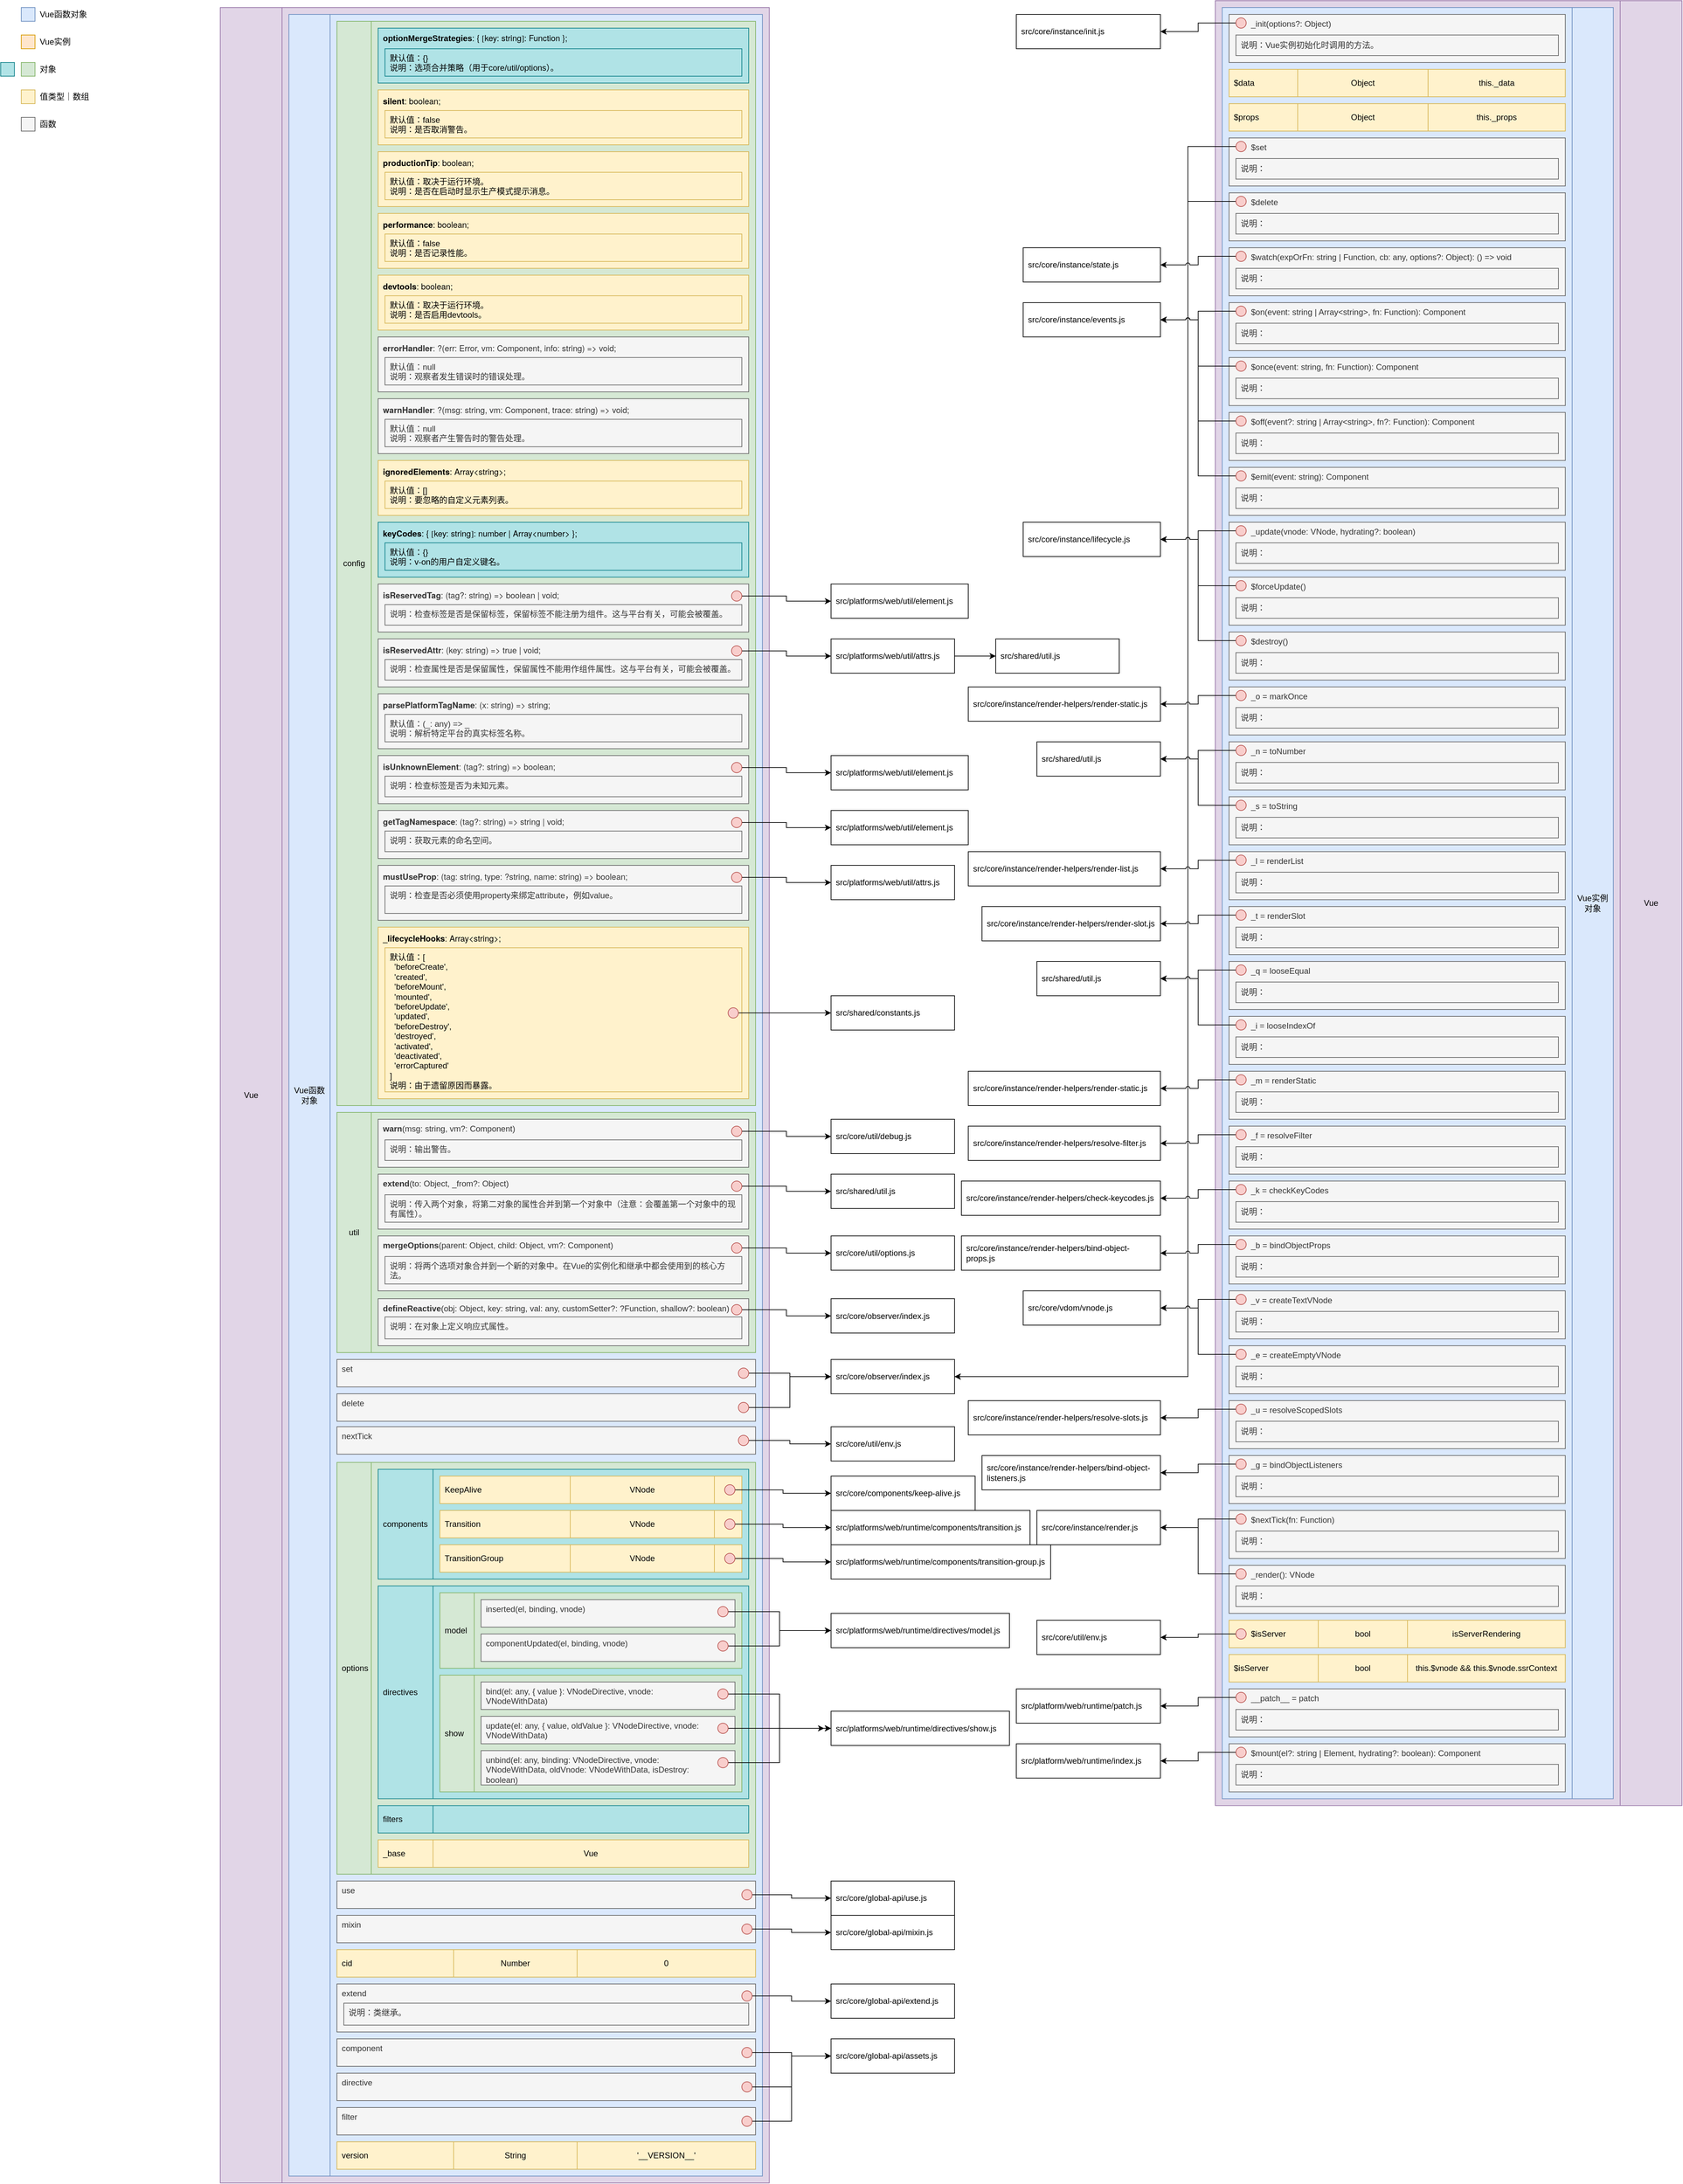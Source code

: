 <mxfile version="13.0.3" type="device"><diagram id="DAiASoat_ssKtkFdBHCU" name="第 1 页"><mxGraphModel dx="1733" dy="680" grid="1" gridSize="10" guides="1" tooltips="1" connect="1" arrows="1" fold="1" page="1" pageScale="1" pageWidth="827" pageHeight="1169" math="0" shadow="0"><root><mxCell id="0"/><mxCell id="1" parent="0"/><mxCell id="VAjxpc7Xc4sAFdT4iZMS-1" value="" style="rounded=0;whiteSpace=wrap;html=1;fillColor=#e1d5e7;strokeColor=#9673a6;" parent="1" vertex="1"><mxGeometry x="70" y="50" width="800" height="3170" as="geometry"/></mxCell><mxCell id="VAjxpc7Xc4sAFdT4iZMS-2" value="Vue" style="rounded=0;whiteSpace=wrap;html=1;fillColor=#e1d5e7;strokeColor=#9673a6;" parent="1" vertex="1"><mxGeometry x="70" y="50" width="90" height="3170" as="geometry"/></mxCell><mxCell id="VAjxpc7Xc4sAFdT4iZMS-3" value="" style="rounded=0;whiteSpace=wrap;html=1;fillColor=#dae8fc;strokeColor=#6c8ebf;" parent="1" vertex="1"><mxGeometry x="170" y="60" width="690" height="3150" as="geometry"/></mxCell><mxCell id="VAjxpc7Xc4sAFdT4iZMS-4" value="Vue函数对象" style="rounded=0;whiteSpace=wrap;html=1;spacingLeft=5;spacingRight=5;fillColor=#dae8fc;strokeColor=#6c8ebf;" parent="1" vertex="1"><mxGeometry x="170" y="60" width="60" height="3150" as="geometry"/></mxCell><mxCell id="VAjxpc7Xc4sAFdT4iZMS-5" value="" style="rounded=0;whiteSpace=wrap;html=1;fillColor=#d5e8d4;strokeColor=#82b366;" parent="1" vertex="1"><mxGeometry x="240" y="70" width="610" height="1580" as="geometry"/></mxCell><mxCell id="VAjxpc7Xc4sAFdT4iZMS-6" value="config" style="rounded=0;horizontal=1;whiteSpace=wrap;html=1;labelBorderColor=none;fillColor=#d5e8d4;strokeColor=#82b366;" parent="1" vertex="1"><mxGeometry x="240" y="70" width="50" height="1580" as="geometry"/></mxCell><mxCell id="VAjxpc7Xc4sAFdT4iZMS-7" value="&lt;b&gt;optionMergeStrategies&lt;/b&gt;&lt;span style=&quot;font-family: &amp;#34;helvetica neue&amp;#34;&quot;&gt;: { &lt;/span&gt;&lt;span class=&quot;s1&quot; style=&quot;font-stretch: normal ; line-height: normal ; font-family: &amp;#34;pingfang sc&amp;#34;&quot;&gt;[&lt;/span&gt;&lt;span style=&quot;font-family: &amp;#34;helvetica neue&amp;#34;&quot;&gt;key: string&lt;/span&gt;&lt;span class=&quot;s1&quot; style=&quot;font-stretch: normal ; line-height: normal ; font-family: &amp;#34;pingfang sc&amp;#34;&quot;&gt;]&lt;/span&gt;&lt;span style=&quot;font-family: &amp;#34;helvetica neue&amp;#34;&quot;&gt;: Function };&lt;/span&gt;" style="rounded=0;whiteSpace=wrap;html=1;align=left;spacingLeft=5;verticalAlign=top;fillColor=#b0e3e6;strokeColor=#0e8088;" parent="1" vertex="1"><mxGeometry x="300" y="80" width="540" height="80" as="geometry"/></mxCell><mxCell id="VAjxpc7Xc4sAFdT4iZMS-25" value="默认值：{}&lt;br&gt;说明：选项合并策略（用于core/util/options）。" style="rounded=0;whiteSpace=wrap;html=1;labelBackgroundColor=none;align=left;verticalAlign=top;spacingLeft=5;spacingRight=5;fillColor=#b0e3e6;strokeColor=#0e8088;" parent="1" vertex="1"><mxGeometry x="310" y="110" width="520" height="40" as="geometry"/></mxCell><mxCell id="VAjxpc7Xc4sAFdT4iZMS-26" value="&lt;p class=&quot;p1&quot; style=&quot;margin: 0px ; font-stretch: normal ; line-height: normal ; font-family: &amp;#34;helvetica neue&amp;#34;&quot;&gt;&lt;b&gt;silent&lt;/b&gt;: boolean;&lt;/p&gt;" style="rounded=0;whiteSpace=wrap;html=1;align=left;spacingLeft=5;verticalAlign=top;fillColor=#fff2cc;strokeColor=#d6b656;" parent="1" vertex="1"><mxGeometry x="300" y="170" width="540" height="80" as="geometry"/></mxCell><mxCell id="VAjxpc7Xc4sAFdT4iZMS-27" value="默认值：false&lt;br&gt;说明：是否取消警告。" style="rounded=0;whiteSpace=wrap;html=1;labelBackgroundColor=none;align=left;verticalAlign=top;spacingLeft=5;spacingRight=5;fillColor=#fff2cc;strokeColor=#d6b656;" parent="1" vertex="1"><mxGeometry x="310" y="200" width="520" height="40" as="geometry"/></mxCell><mxCell id="VAjxpc7Xc4sAFdT4iZMS-28" value="&lt;p class=&quot;p1&quot; style=&quot;margin: 0px ; font-stretch: normal ; line-height: normal ; font-family: &amp;#34;helvetica neue&amp;#34;&quot;&gt;&lt;b&gt;productionTip&lt;/b&gt;: boolean;&lt;/p&gt;" style="rounded=0;whiteSpace=wrap;html=1;align=left;spacingLeft=5;verticalAlign=top;fillColor=#fff2cc;strokeColor=#d6b656;" parent="1" vertex="1"><mxGeometry x="300" y="260" width="540" height="80" as="geometry"/></mxCell><mxCell id="VAjxpc7Xc4sAFdT4iZMS-29" value="默认值：取决于运行环境。&lt;br&gt;说明：是否在启动时显示生产模式提示消息。" style="rounded=0;whiteSpace=wrap;html=1;labelBackgroundColor=none;align=left;verticalAlign=top;spacingLeft=5;spacingRight=5;fillColor=#fff2cc;strokeColor=#d6b656;" parent="1" vertex="1"><mxGeometry x="310" y="290" width="520" height="40" as="geometry"/></mxCell><mxCell id="VAjxpc7Xc4sAFdT4iZMS-30" value="&lt;p class=&quot;p1&quot; style=&quot;margin: 0px ; font-stretch: normal ; line-height: normal ; font-family: &amp;#34;helvetica neue&amp;#34;&quot;&gt;&lt;b&gt;performance&lt;/b&gt;: boolean;&lt;/p&gt;" style="rounded=0;whiteSpace=wrap;html=1;align=left;spacingLeft=5;verticalAlign=top;fillColor=#fff2cc;strokeColor=#d6b656;" parent="1" vertex="1"><mxGeometry x="300" y="350" width="540" height="80" as="geometry"/></mxCell><mxCell id="VAjxpc7Xc4sAFdT4iZMS-31" value="默认值：false&lt;br&gt;说明：是否记录性能。" style="rounded=0;whiteSpace=wrap;html=1;labelBackgroundColor=none;align=left;verticalAlign=top;spacingLeft=5;spacingRight=5;fillColor=#fff2cc;strokeColor=#d6b656;" parent="1" vertex="1"><mxGeometry x="310" y="380" width="520" height="40" as="geometry"/></mxCell><mxCell id="VAjxpc7Xc4sAFdT4iZMS-32" value="&lt;p class=&quot;p1&quot; style=&quot;margin: 0px ; font-stretch: normal ; line-height: normal ; font-family: &amp;#34;helvetica neue&amp;#34;&quot;&gt;&lt;b&gt;devtools&lt;/b&gt;: boolean;&lt;/p&gt;" style="rounded=0;whiteSpace=wrap;html=1;align=left;spacingLeft=5;verticalAlign=top;fillColor=#fff2cc;strokeColor=#d6b656;" parent="1" vertex="1"><mxGeometry x="300" y="440" width="540" height="80" as="geometry"/></mxCell><mxCell id="VAjxpc7Xc4sAFdT4iZMS-33" value="默认值：取决于运行环境。&lt;br&gt;说明：是否启用devtools。" style="rounded=0;whiteSpace=wrap;html=1;labelBackgroundColor=none;align=left;verticalAlign=top;spacingLeft=5;spacingRight=5;fillColor=#fff2cc;strokeColor=#d6b656;" parent="1" vertex="1"><mxGeometry x="310" y="470" width="520" height="40" as="geometry"/></mxCell><mxCell id="VAjxpc7Xc4sAFdT4iZMS-34" value="&lt;p class=&quot;p1&quot; style=&quot;margin: 0px ; font-stretch: normal ; line-height: normal ; font-family: &amp;#34;helvetica neue&amp;#34;&quot;&gt;&lt;b&gt;errorHandler&lt;/b&gt;: ?(err: Error, vm: Component, info: string) =&amp;gt; void;&lt;/p&gt;" style="rounded=0;whiteSpace=wrap;html=1;align=left;spacingLeft=5;verticalAlign=top;fillColor=#f5f5f5;strokeColor=#666666;fontColor=#333333;" parent="1" vertex="1"><mxGeometry x="300" y="530" width="540" height="80" as="geometry"/></mxCell><mxCell id="VAjxpc7Xc4sAFdT4iZMS-35" value="默认值：null&lt;br&gt;说明：观察者发生错误时的错误处理。" style="rounded=0;whiteSpace=wrap;html=1;labelBackgroundColor=none;align=left;verticalAlign=top;spacingLeft=5;spacingRight=5;fillColor=#f5f5f5;strokeColor=#666666;fontColor=#333333;" parent="1" vertex="1"><mxGeometry x="310" y="560" width="520" height="40" as="geometry"/></mxCell><mxCell id="VAjxpc7Xc4sAFdT4iZMS-36" value="&lt;p class=&quot;p1&quot; style=&quot;margin: 0px ; font-stretch: normal ; line-height: normal ; font-family: &amp;#34;helvetica neue&amp;#34;&quot;&gt;&lt;b&gt;warnHandler&lt;/b&gt;: ?(msg: string, vm: Component, trace: string) =&amp;gt; void;&lt;/p&gt;" style="rounded=0;whiteSpace=wrap;html=1;align=left;spacingLeft=5;verticalAlign=top;fillColor=#f5f5f5;strokeColor=#666666;fontColor=#333333;" parent="1" vertex="1"><mxGeometry x="300" y="620" width="540" height="80" as="geometry"/></mxCell><mxCell id="VAjxpc7Xc4sAFdT4iZMS-37" value="默认值：null&lt;br&gt;说明：观察者产生警告时的警告处理。" style="rounded=0;whiteSpace=wrap;html=1;labelBackgroundColor=none;align=left;verticalAlign=top;spacingLeft=5;spacingRight=5;fillColor=#f5f5f5;strokeColor=#666666;fontColor=#333333;" parent="1" vertex="1"><mxGeometry x="310" y="650" width="520" height="40" as="geometry"/></mxCell><mxCell id="VAjxpc7Xc4sAFdT4iZMS-38" value="&lt;p class=&quot;p1&quot; style=&quot;margin: 0px ; font-stretch: normal ; line-height: normal ; font-family: &amp;#34;helvetica neue&amp;#34;&quot;&gt;&lt;b&gt;ignoredElements&lt;/b&gt;: Array&amp;lt;string&amp;gt;;&lt;/p&gt;" style="rounded=0;whiteSpace=wrap;html=1;align=left;spacingLeft=5;verticalAlign=top;fillColor=#fff2cc;strokeColor=#d6b656;" parent="1" vertex="1"><mxGeometry x="300" y="710" width="540" height="80" as="geometry"/></mxCell><mxCell id="VAjxpc7Xc4sAFdT4iZMS-39" value="默认值：[]&lt;br&gt;说明：要忽略的自定义元素列表。" style="rounded=0;whiteSpace=wrap;html=1;labelBackgroundColor=none;align=left;verticalAlign=top;spacingLeft=5;spacingRight=5;fillColor=#fff2cc;strokeColor=#d6b656;" parent="1" vertex="1"><mxGeometry x="310" y="740" width="520" height="40" as="geometry"/></mxCell><mxCell id="VAjxpc7Xc4sAFdT4iZMS-40" value="&lt;p class=&quot;p1&quot; style=&quot;margin: 0px ; font-stretch: normal ; line-height: normal ; font-family: &amp;#34;helvetica neue&amp;#34;&quot;&gt;&lt;b&gt;keyCodes&lt;/b&gt;: { &lt;span class=&quot;s1&quot; style=&quot;font-stretch: normal ; line-height: normal ; font-family: &amp;#34;pingfang sc&amp;#34;&quot;&gt;[&lt;/span&gt;key: string&lt;span class=&quot;s1&quot; style=&quot;font-stretch: normal ; line-height: normal ; font-family: &amp;#34;pingfang sc&amp;#34;&quot;&gt;]&lt;/span&gt;: number | Array&amp;lt;number&amp;gt; };&lt;/p&gt;" style="rounded=0;whiteSpace=wrap;html=1;align=left;spacingLeft=5;verticalAlign=top;fillColor=#b0e3e6;strokeColor=#0e8088;" parent="1" vertex="1"><mxGeometry x="300" y="800" width="540" height="80" as="geometry"/></mxCell><mxCell id="VAjxpc7Xc4sAFdT4iZMS-41" value="默认值：{}&lt;br&gt;说明：v-on的用户自定义键名。" style="rounded=0;whiteSpace=wrap;html=1;labelBackgroundColor=none;align=left;verticalAlign=top;spacingLeft=5;spacingRight=5;fillColor=#b0e3e6;strokeColor=#0e8088;" parent="1" vertex="1"><mxGeometry x="310" y="830" width="520" height="40" as="geometry"/></mxCell><mxCell id="VAjxpc7Xc4sAFdT4iZMS-42" value="&lt;p class=&quot;p1&quot; style=&quot;margin: 0px ; font-stretch: normal ; line-height: normal ; font-family: &amp;#34;helvetica neue&amp;#34;&quot;&gt;&lt;b&gt;isReservedTag&lt;/b&gt;: (tag?: string) =&amp;gt; boolean | void;&lt;/p&gt;" style="rounded=0;whiteSpace=wrap;html=1;align=left;spacingLeft=5;verticalAlign=top;fillColor=#f5f5f5;strokeColor=#666666;fontColor=#333333;" parent="1" vertex="1"><mxGeometry x="300" y="890" width="540" height="70" as="geometry"/></mxCell><mxCell id="VAjxpc7Xc4sAFdT4iZMS-43" value="说明：检查标签是否是保留标签，保留标签不能注册为组件。这与平台有关，可能会被覆盖。" style="rounded=0;whiteSpace=wrap;html=1;labelBackgroundColor=none;align=left;verticalAlign=top;spacingLeft=5;spacingRight=5;fillColor=#f5f5f5;strokeColor=#666666;fontColor=#333333;" parent="1" vertex="1"><mxGeometry x="310" y="920" width="520" height="30" as="geometry"/></mxCell><mxCell id="VAjxpc7Xc4sAFdT4iZMS-44" value="&lt;p class=&quot;p1&quot; style=&quot;margin: 0px ; font-stretch: normal ; line-height: normal ; font-family: &amp;#34;helvetica neue&amp;#34;&quot;&gt;&lt;b&gt;isReservedAttr&lt;/b&gt;: (key: string) =&amp;gt; true | void;&lt;/p&gt;" style="rounded=0;whiteSpace=wrap;html=1;align=left;spacingLeft=5;verticalAlign=top;fillColor=#f5f5f5;strokeColor=#666666;fontColor=#333333;" parent="1" vertex="1"><mxGeometry x="300" y="970" width="540" height="70" as="geometry"/></mxCell><mxCell id="VAjxpc7Xc4sAFdT4iZMS-45" value="说明：检查属性是否是保留属性，保留属性不能用作组件属性。这与平台有关，可能会被覆盖。" style="rounded=0;whiteSpace=wrap;html=1;labelBackgroundColor=none;align=left;verticalAlign=top;spacingLeft=5;spacingRight=5;fillColor=#f5f5f5;strokeColor=#666666;fontColor=#333333;" parent="1" vertex="1"><mxGeometry x="310" y="1000" width="520" height="30" as="geometry"/></mxCell><mxCell id="VAjxpc7Xc4sAFdT4iZMS-46" value="&lt;p class=&quot;p1&quot; style=&quot;margin: 0px ; font-stretch: normal ; line-height: normal ; font-family: &amp;#34;helvetica neue&amp;#34;&quot;&gt;&lt;b&gt;parsePlatformTagName&lt;/b&gt;: (x: string) =&amp;gt; string;&lt;/p&gt;" style="rounded=0;whiteSpace=wrap;html=1;align=left;spacingLeft=5;verticalAlign=top;fillColor=#f5f5f5;strokeColor=#666666;fontColor=#333333;" parent="1" vertex="1"><mxGeometry x="300" y="1050" width="540" height="80" as="geometry"/></mxCell><mxCell id="VAjxpc7Xc4sAFdT4iZMS-47" value="默认值：(_: any) =&amp;gt; _&lt;br&gt;说明：解析特定平台的真实标签名称。" style="rounded=0;whiteSpace=wrap;html=1;labelBackgroundColor=none;align=left;verticalAlign=top;spacingLeft=5;spacingRight=5;fillColor=#f5f5f5;strokeColor=#666666;fontColor=#333333;" parent="1" vertex="1"><mxGeometry x="310" y="1080" width="520" height="40" as="geometry"/></mxCell><mxCell id="VAjxpc7Xc4sAFdT4iZMS-48" value="&lt;p class=&quot;p1&quot; style=&quot;margin: 0px ; font-stretch: normal ; line-height: normal ; font-family: &amp;#34;helvetica neue&amp;#34;&quot;&gt;&lt;b&gt;isUnknownElement&lt;/b&gt;: (tag?: string) =&amp;gt; boolean;&lt;/p&gt;" style="rounded=0;whiteSpace=wrap;html=1;align=left;spacingLeft=5;verticalAlign=top;fillColor=#f5f5f5;strokeColor=#666666;fontColor=#333333;" parent="1" vertex="1"><mxGeometry x="300" y="1140" width="540" height="70" as="geometry"/></mxCell><mxCell id="VAjxpc7Xc4sAFdT4iZMS-49" value="说明：检查标签是否为未知元素。" style="rounded=0;whiteSpace=wrap;html=1;labelBackgroundColor=none;align=left;verticalAlign=top;spacingLeft=5;spacingRight=5;fillColor=#f5f5f5;strokeColor=#666666;fontColor=#333333;" parent="1" vertex="1"><mxGeometry x="310" y="1170" width="520" height="30" as="geometry"/></mxCell><mxCell id="VAjxpc7Xc4sAFdT4iZMS-50" value="&lt;p class=&quot;p1&quot; style=&quot;margin: 0px ; font-stretch: normal ; line-height: normal ; font-family: &amp;#34;helvetica neue&amp;#34;&quot;&gt;&lt;b&gt;getTagNamespace&lt;/b&gt;: (tag?: string) =&amp;gt; string | void;&lt;/p&gt;" style="rounded=0;whiteSpace=wrap;html=1;align=left;spacingLeft=5;verticalAlign=top;fillColor=#f5f5f5;strokeColor=#666666;fontColor=#333333;" parent="1" vertex="1"><mxGeometry x="300" y="1220" width="540" height="70" as="geometry"/></mxCell><mxCell id="VAjxpc7Xc4sAFdT4iZMS-51" value="说明：获取元素的命名空间。" style="rounded=0;whiteSpace=wrap;html=1;labelBackgroundColor=none;align=left;verticalAlign=top;spacingLeft=5;spacingRight=5;fillColor=#f5f5f5;strokeColor=#666666;fontColor=#333333;" parent="1" vertex="1"><mxGeometry x="310" y="1250" width="520" height="30" as="geometry"/></mxCell><mxCell id="VAjxpc7Xc4sAFdT4iZMS-52" value="&lt;p class=&quot;p1&quot; style=&quot;margin: 0px ; font-stretch: normal ; line-height: normal ; font-family: &amp;#34;helvetica neue&amp;#34;&quot;&gt;&lt;b&gt;mustUseProp&lt;/b&gt;: (tag: string, type: ?string, name: string) =&amp;gt; boolean;&lt;/p&gt;" style="rounded=0;whiteSpace=wrap;html=1;align=left;spacingLeft=5;verticalAlign=top;spacingRight=16;fillColor=#f5f5f5;strokeColor=#666666;fontColor=#333333;" parent="1" vertex="1"><mxGeometry x="300" y="1300" width="540" height="80" as="geometry"/></mxCell><mxCell id="VAjxpc7Xc4sAFdT4iZMS-53" value="说明：检查是否必须使用property来绑定attribute，例如value。" style="rounded=0;whiteSpace=wrap;html=1;labelBackgroundColor=none;align=left;verticalAlign=top;spacingLeft=5;spacingRight=5;fillColor=#f5f5f5;strokeColor=#666666;fontColor=#333333;" parent="1" vertex="1"><mxGeometry x="310" y="1330" width="520" height="40" as="geometry"/></mxCell><mxCell id="VAjxpc7Xc4sAFdT4iZMS-54" value="&lt;p class=&quot;p1&quot; style=&quot;margin: 0px ; font-stretch: normal ; line-height: normal ; font-family: &amp;#34;helvetica neue&amp;#34;&quot;&gt;&lt;b&gt;_lifecycleHooks&lt;/b&gt;: Array&amp;lt;string&amp;gt;;&lt;/p&gt;" style="rounded=0;whiteSpace=wrap;html=1;align=left;spacingLeft=5;verticalAlign=top;fillColor=#fff2cc;strokeColor=#d6b656;" parent="1" vertex="1"><mxGeometry x="300" y="1390" width="540" height="250" as="geometry"/></mxCell><mxCell id="VAjxpc7Xc4sAFdT4iZMS-55" value="默认值：&lt;span&gt;[&lt;/span&gt;&lt;div&gt;&amp;nbsp; 'beforeCreate',&lt;/div&gt;&lt;div&gt;&amp;nbsp; 'created',&lt;/div&gt;&lt;div&gt;&amp;nbsp; 'beforeMount',&lt;/div&gt;&lt;div&gt;&amp;nbsp; 'mounted',&lt;/div&gt;&lt;div&gt;&amp;nbsp; 'beforeUpdate',&lt;/div&gt;&lt;div&gt;&amp;nbsp; 'updated',&lt;/div&gt;&lt;div&gt;&amp;nbsp; 'beforeDestroy',&lt;/div&gt;&lt;div&gt;&amp;nbsp; 'destroyed',&lt;/div&gt;&lt;div&gt;&amp;nbsp; 'activated',&lt;/div&gt;&lt;div&gt;&amp;nbsp; 'deactivated',&lt;/div&gt;&lt;div&gt;&amp;nbsp; 'errorCaptured'&lt;/div&gt;&lt;div&gt;]&lt;/div&gt;说明：由于遗留原因而暴露。" style="rounded=0;whiteSpace=wrap;html=1;labelBackgroundColor=none;align=left;verticalAlign=top;spacingLeft=5;spacingRight=5;fillColor=#fff2cc;strokeColor=#d6b656;" parent="1" vertex="1"><mxGeometry x="310" y="1420" width="520" height="210" as="geometry"/></mxCell><mxCell id="VAjxpc7Xc4sAFdT4iZMS-58" style="edgeStyle=orthogonalEdgeStyle;rounded=0;orthogonalLoop=1;jettySize=auto;html=1;entryX=0;entryY=0.5;entryDx=0;entryDy=0;" parent="1" source="VAjxpc7Xc4sAFdT4iZMS-56" target="VAjxpc7Xc4sAFdT4iZMS-57" edge="1"><mxGeometry relative="1" as="geometry"/></mxCell><mxCell id="VAjxpc7Xc4sAFdT4iZMS-56" value="" style="ellipse;whiteSpace=wrap;html=1;aspect=fixed;rounded=0;labelBackgroundColor=none;align=left;fillColor=#f8cecc;strokeColor=#b85450;" parent="1" vertex="1"><mxGeometry x="810" y="1507.5" width="15" height="15" as="geometry"/></mxCell><mxCell id="VAjxpc7Xc4sAFdT4iZMS-57" value="src/shared/constants.js" style="rounded=0;whiteSpace=wrap;html=1;labelBackgroundColor=none;align=left;spacingLeft=5;spacingRight=5;" parent="1" vertex="1"><mxGeometry x="960" y="1490" width="180" height="50" as="geometry"/></mxCell><mxCell id="VAjxpc7Xc4sAFdT4iZMS-59" value="" style="rounded=0;whiteSpace=wrap;html=1;labelBackgroundColor=none;align=left;fillColor=#d5e8d4;strokeColor=#82b366;" parent="1" vertex="1"><mxGeometry x="240" y="1660" width="610" height="350" as="geometry"/></mxCell><mxCell id="VAjxpc7Xc4sAFdT4iZMS-60" value="util" style="rounded=0;whiteSpace=wrap;html=1;labelBackgroundColor=none;align=center;fillColor=#d5e8d4;strokeColor=#82b366;" parent="1" vertex="1"><mxGeometry x="240" y="1660" width="50" height="350" as="geometry"/></mxCell><mxCell id="VAjxpc7Xc4sAFdT4iZMS-61" value="&lt;b&gt;warn&lt;/b&gt;(msg: string, vm?: Component)" style="rounded=0;whiteSpace=wrap;html=1;labelBackgroundColor=none;align=left;verticalAlign=top;spacingLeft=5;spacingRight=5;fillColor=#f5f5f5;strokeColor=#666666;fontColor=#333333;" parent="1" vertex="1"><mxGeometry x="300" y="1670" width="540" height="70" as="geometry"/></mxCell><mxCell id="VAjxpc7Xc4sAFdT4iZMS-63" value="说明：输出警告。" style="rounded=0;whiteSpace=wrap;html=1;labelBackgroundColor=none;align=left;verticalAlign=top;spacingLeft=5;spacingRight=5;fillColor=#f5f5f5;strokeColor=#666666;fontColor=#333333;" parent="1" vertex="1"><mxGeometry x="310" y="1700" width="520" height="30" as="geometry"/></mxCell><mxCell id="VAjxpc7Xc4sAFdT4iZMS-67" style="edgeStyle=orthogonalEdgeStyle;rounded=0;orthogonalLoop=1;jettySize=auto;html=1;entryX=0;entryY=0.5;entryDx=0;entryDy=0;" parent="1" source="VAjxpc7Xc4sAFdT4iZMS-64" target="VAjxpc7Xc4sAFdT4iZMS-66" edge="1"><mxGeometry relative="1" as="geometry"/></mxCell><mxCell id="VAjxpc7Xc4sAFdT4iZMS-64" value="" style="ellipse;whiteSpace=wrap;html=1;aspect=fixed;rounded=0;labelBackgroundColor=none;align=left;fillColor=#f8cecc;strokeColor=#b85450;" parent="1" vertex="1"><mxGeometry x="815" y="1680" width="15" height="15" as="geometry"/></mxCell><mxCell id="VAjxpc7Xc4sAFdT4iZMS-66" value="src/core/util/debug.js" style="rounded=0;whiteSpace=wrap;html=1;labelBackgroundColor=none;align=left;spacingLeft=5;spacingRight=5;" parent="1" vertex="1"><mxGeometry x="960" y="1670" width="180" height="50" as="geometry"/></mxCell><mxCell id="VAjxpc7Xc4sAFdT4iZMS-68" value="&lt;b&gt;extend&lt;/b&gt;(to: Object, _from?: Object)" style="rounded=0;whiteSpace=wrap;html=1;labelBackgroundColor=none;align=left;verticalAlign=top;spacingLeft=5;spacingRight=5;fillColor=#f5f5f5;strokeColor=#666666;fontColor=#333333;" parent="1" vertex="1"><mxGeometry x="300" y="1750" width="540" height="80" as="geometry"/></mxCell><mxCell id="VAjxpc7Xc4sAFdT4iZMS-69" value="说明：传入两个对象，将第二对象的属性合并到第一个对象中（注意：会覆盖第一个对象中的现有属性）。" style="rounded=0;whiteSpace=wrap;html=1;labelBackgroundColor=none;align=left;verticalAlign=top;spacingLeft=5;spacingRight=5;fillColor=#f5f5f5;strokeColor=#666666;fontColor=#333333;" parent="1" vertex="1"><mxGeometry x="310" y="1780" width="520" height="40" as="geometry"/></mxCell><mxCell id="VAjxpc7Xc4sAFdT4iZMS-72" style="edgeStyle=orthogonalEdgeStyle;rounded=0;orthogonalLoop=1;jettySize=auto;html=1;entryX=0;entryY=0.5;entryDx=0;entryDy=0;" parent="1" source="VAjxpc7Xc4sAFdT4iZMS-70" target="VAjxpc7Xc4sAFdT4iZMS-71" edge="1"><mxGeometry relative="1" as="geometry"/></mxCell><mxCell id="VAjxpc7Xc4sAFdT4iZMS-70" value="" style="ellipse;whiteSpace=wrap;html=1;aspect=fixed;rounded=0;labelBackgroundColor=none;align=left;fillColor=#f8cecc;strokeColor=#b85450;" parent="1" vertex="1"><mxGeometry x="815" y="1760" width="15" height="15" as="geometry"/></mxCell><mxCell id="VAjxpc7Xc4sAFdT4iZMS-71" value="src/shared/util.js" style="rounded=0;whiteSpace=wrap;html=1;labelBackgroundColor=none;align=left;spacingLeft=5;spacingRight=5;" parent="1" vertex="1"><mxGeometry x="960" y="1750" width="180" height="50" as="geometry"/></mxCell><mxCell id="VAjxpc7Xc4sAFdT4iZMS-73" value="&lt;b&gt;mergeOptions&lt;/b&gt;(parent: Object, child: Object, vm?: Component)" style="rounded=0;whiteSpace=wrap;html=1;labelBackgroundColor=none;align=left;verticalAlign=top;spacingLeft=5;spacingRight=10;fillColor=#f5f5f5;strokeColor=#666666;fontColor=#333333;" parent="1" vertex="1"><mxGeometry x="300" y="1840" width="540" height="80" as="geometry"/></mxCell><mxCell id="VAjxpc7Xc4sAFdT4iZMS-74" value="说明：将两个选项对象合并到一个新的对象中。在Vue的实例化和继承中都会使用到的核心方法。" style="rounded=0;whiteSpace=wrap;html=1;labelBackgroundColor=none;align=left;verticalAlign=top;spacingLeft=5;spacingRight=5;fillColor=#f5f5f5;strokeColor=#666666;fontColor=#333333;" parent="1" vertex="1"><mxGeometry x="310" y="1870" width="520" height="40" as="geometry"/></mxCell><mxCell id="VAjxpc7Xc4sAFdT4iZMS-77" style="edgeStyle=orthogonalEdgeStyle;rounded=0;orthogonalLoop=1;jettySize=auto;html=1;entryX=0;entryY=0.5;entryDx=0;entryDy=0;" parent="1" source="VAjxpc7Xc4sAFdT4iZMS-75" target="VAjxpc7Xc4sAFdT4iZMS-76" edge="1"><mxGeometry relative="1" as="geometry"/></mxCell><mxCell id="VAjxpc7Xc4sAFdT4iZMS-75" value="" style="ellipse;whiteSpace=wrap;html=1;aspect=fixed;rounded=0;labelBackgroundColor=none;align=left;fillColor=#f8cecc;strokeColor=#b85450;" parent="1" vertex="1"><mxGeometry x="815" y="1850" width="15" height="15" as="geometry"/></mxCell><mxCell id="VAjxpc7Xc4sAFdT4iZMS-76" value="src/core/util/options.js" style="rounded=0;whiteSpace=wrap;html=1;labelBackgroundColor=none;align=left;spacingLeft=5;spacingRight=5;" parent="1" vertex="1"><mxGeometry x="960" y="1840" width="180" height="50" as="geometry"/></mxCell><mxCell id="VAjxpc7Xc4sAFdT4iZMS-81" value="&lt;b&gt;defineReactive&lt;/b&gt;(obj: Object, key: string, val: any, customSetter?: ?Function, shallow?: boolean)" style="rounded=0;whiteSpace=wrap;html=1;labelBackgroundColor=none;align=left;verticalAlign=top;spacingLeft=5;spacingRight=16;fillColor=#f5f5f5;strokeColor=#666666;fontColor=#333333;" parent="1" vertex="1"><mxGeometry x="300" y="1931.5" width="540" height="68.5" as="geometry"/></mxCell><mxCell id="VAjxpc7Xc4sAFdT4iZMS-82" value="说明：在对象上定义响应式属性。" style="rounded=0;whiteSpace=wrap;html=1;labelBackgroundColor=none;align=left;verticalAlign=top;spacingLeft=5;spacingRight=5;fillColor=#f5f5f5;strokeColor=#666666;fontColor=#333333;" parent="1" vertex="1"><mxGeometry x="310" y="1958" width="520" height="32" as="geometry"/></mxCell><mxCell id="VAjxpc7Xc4sAFdT4iZMS-85" style="edgeStyle=orthogonalEdgeStyle;rounded=0;orthogonalLoop=1;jettySize=auto;html=1;entryX=0;entryY=0.5;entryDx=0;entryDy=0;" parent="1" source="VAjxpc7Xc4sAFdT4iZMS-83" target="VAjxpc7Xc4sAFdT4iZMS-84" edge="1"><mxGeometry relative="1" as="geometry"/></mxCell><mxCell id="VAjxpc7Xc4sAFdT4iZMS-83" value="" style="ellipse;whiteSpace=wrap;html=1;aspect=fixed;rounded=0;labelBackgroundColor=none;align=left;fillColor=#f8cecc;strokeColor=#b85450;" parent="1" vertex="1"><mxGeometry x="815" y="1940" width="15" height="15" as="geometry"/></mxCell><mxCell id="VAjxpc7Xc4sAFdT4iZMS-84" value="src/core/observer/index.js" style="rounded=0;whiteSpace=wrap;html=1;labelBackgroundColor=none;align=left;spacingLeft=5;spacingRight=5;" parent="1" vertex="1"><mxGeometry x="960" y="1931.5" width="180" height="50" as="geometry"/></mxCell><mxCell id="VAjxpc7Xc4sAFdT4iZMS-86" value="set" style="rounded=0;whiteSpace=wrap;html=1;labelBackgroundColor=none;align=left;verticalAlign=top;spacingLeft=5;spacingRight=5;fillColor=#f5f5f5;strokeColor=#666666;fontColor=#333333;" parent="1" vertex="1"><mxGeometry x="240" y="2020" width="610" height="40" as="geometry"/></mxCell><mxCell id="VAjxpc7Xc4sAFdT4iZMS-90" style="edgeStyle=orthogonalEdgeStyle;rounded=0;orthogonalLoop=1;jettySize=auto;html=1;entryX=0;entryY=0.5;entryDx=0;entryDy=0;" parent="1" source="VAjxpc7Xc4sAFdT4iZMS-87" target="VAjxpc7Xc4sAFdT4iZMS-89" edge="1"><mxGeometry relative="1" as="geometry"/></mxCell><mxCell id="VAjxpc7Xc4sAFdT4iZMS-87" value="" style="ellipse;whiteSpace=wrap;html=1;aspect=fixed;rounded=0;labelBackgroundColor=none;align=left;fillColor=#f8cecc;strokeColor=#b85450;" parent="1" vertex="1"><mxGeometry x="825" y="2032.5" width="15" height="15" as="geometry"/></mxCell><mxCell id="VAjxpc7Xc4sAFdT4iZMS-89" value="src/core/observer/index.js" style="rounded=0;whiteSpace=wrap;html=1;labelBackgroundColor=none;align=left;spacingLeft=5;spacingRight=5;" parent="1" vertex="1"><mxGeometry x="960" y="2020" width="180" height="50" as="geometry"/></mxCell><mxCell id="VAjxpc7Xc4sAFdT4iZMS-91" value="delete" style="rounded=0;whiteSpace=wrap;html=1;labelBackgroundColor=none;align=left;verticalAlign=top;spacingLeft=5;spacingRight=5;fillColor=#f5f5f5;strokeColor=#666666;fontColor=#333333;" parent="1" vertex="1"><mxGeometry x="240" y="2070" width="610" height="40" as="geometry"/></mxCell><mxCell id="VAjxpc7Xc4sAFdT4iZMS-95" style="edgeStyle=orthogonalEdgeStyle;rounded=0;orthogonalLoop=1;jettySize=auto;html=1;entryX=0;entryY=0.5;entryDx=0;entryDy=0;" parent="1" source="VAjxpc7Xc4sAFdT4iZMS-93" target="VAjxpc7Xc4sAFdT4iZMS-89" edge="1"><mxGeometry relative="1" as="geometry"/></mxCell><mxCell id="VAjxpc7Xc4sAFdT4iZMS-93" value="" style="ellipse;whiteSpace=wrap;html=1;aspect=fixed;rounded=0;labelBackgroundColor=none;align=left;fillColor=#f8cecc;strokeColor=#b85450;" parent="1" vertex="1"><mxGeometry x="825" y="2082.5" width="15" height="15" as="geometry"/></mxCell><mxCell id="VAjxpc7Xc4sAFdT4iZMS-96" value="nextTick" style="rounded=0;whiteSpace=wrap;html=1;labelBackgroundColor=none;align=left;verticalAlign=top;spacingLeft=5;spacingRight=5;fillColor=#f5f5f5;strokeColor=#666666;fontColor=#333333;" parent="1" vertex="1"><mxGeometry x="240" y="2118" width="610" height="40" as="geometry"/></mxCell><mxCell id="VAjxpc7Xc4sAFdT4iZMS-99" style="edgeStyle=orthogonalEdgeStyle;rounded=0;orthogonalLoop=1;jettySize=auto;html=1;entryX=0;entryY=0.5;entryDx=0;entryDy=0;" parent="1" source="VAjxpc7Xc4sAFdT4iZMS-97" target="VAjxpc7Xc4sAFdT4iZMS-98" edge="1"><mxGeometry relative="1" as="geometry"/></mxCell><mxCell id="VAjxpc7Xc4sAFdT4iZMS-97" value="" style="ellipse;whiteSpace=wrap;html=1;aspect=fixed;rounded=0;labelBackgroundColor=none;align=left;fillColor=#f8cecc;strokeColor=#b85450;" parent="1" vertex="1"><mxGeometry x="825" y="2130.5" width="15" height="15" as="geometry"/></mxCell><mxCell id="VAjxpc7Xc4sAFdT4iZMS-98" value="src/core/util/env.js" style="rounded=0;whiteSpace=wrap;html=1;labelBackgroundColor=none;align=left;spacingLeft=5;spacingRight=5;" parent="1" vertex="1"><mxGeometry x="960" y="2118" width="180" height="50" as="geometry"/></mxCell><mxCell id="VAjxpc7Xc4sAFdT4iZMS-102" value="" style="rounded=0;whiteSpace=wrap;html=1;labelBackgroundColor=none;align=left;fillColor=#d5e8d4;strokeColor=#82b366;" parent="1" vertex="1"><mxGeometry x="240" y="2170" width="610" height="600" as="geometry"/></mxCell><mxCell id="VAjxpc7Xc4sAFdT4iZMS-103" value="options" style="rounded=0;whiteSpace=wrap;html=1;labelBackgroundColor=none;align=left;spacingLeft=5;spacingRight=5;fillColor=#d5e8d4;strokeColor=#82b366;" parent="1" vertex="1"><mxGeometry x="240" y="2170" width="50" height="600" as="geometry"/></mxCell><mxCell id="VAjxpc7Xc4sAFdT4iZMS-106" value="" style="rounded=0;whiteSpace=wrap;html=1;labelBackgroundColor=none;align=left;verticalAlign=top;spacingLeft=5;spacingRight=5;fillColor=#b0e3e6;strokeColor=#0e8088;" parent="1" vertex="1"><mxGeometry x="300" y="2180" width="540" height="160" as="geometry"/></mxCell><mxCell id="VAjxpc7Xc4sAFdT4iZMS-108" value="components" style="rounded=0;whiteSpace=wrap;html=1;labelBackgroundColor=none;align=left;spacingLeft=5;spacingRight=5;fillColor=#b0e3e6;strokeColor=#0e8088;" parent="1" vertex="1"><mxGeometry x="300" y="2180" width="80" height="160" as="geometry"/></mxCell><mxCell id="VAjxpc7Xc4sAFdT4iZMS-109" value="" style="rounded=0;whiteSpace=wrap;html=1;labelBackgroundColor=none;align=left;verticalAlign=top;spacingLeft=5;spacingRight=5;fillColor=#b0e3e6;strokeColor=#0e8088;" parent="1" vertex="1"><mxGeometry x="300" y="2350" width="540" height="310" as="geometry"/></mxCell><mxCell id="VAjxpc7Xc4sAFdT4iZMS-110" value="directives" style="rounded=0;whiteSpace=wrap;html=1;labelBackgroundColor=none;align=left;spacingLeft=5;spacingRight=5;fillColor=#b0e3e6;strokeColor=#0e8088;" parent="1" vertex="1"><mxGeometry x="300" y="2350" width="80" height="310" as="geometry"/></mxCell><mxCell id="VAjxpc7Xc4sAFdT4iZMS-111" value="" style="rounded=0;whiteSpace=wrap;html=1;labelBackgroundColor=none;align=left;verticalAlign=top;spacingLeft=5;spacingRight=5;fillColor=#b0e3e6;strokeColor=#0e8088;" parent="1" vertex="1"><mxGeometry x="300" y="2670" width="540" height="40" as="geometry"/></mxCell><mxCell id="VAjxpc7Xc4sAFdT4iZMS-112" value="filters" style="rounded=0;whiteSpace=wrap;html=1;labelBackgroundColor=none;align=left;spacingLeft=5;spacingRight=5;fillColor=#b0e3e6;strokeColor=#0e8088;" parent="1" vertex="1"><mxGeometry x="300" y="2670" width="80" height="40" as="geometry"/></mxCell><mxCell id="VAjxpc7Xc4sAFdT4iZMS-113" value="" style="rounded=0;whiteSpace=wrap;html=1;labelBackgroundColor=none;align=left;verticalAlign=top;spacingLeft=5;spacingRight=5;" parent="1" vertex="1"><mxGeometry x="300" y="2720" width="540" height="40" as="geometry"/></mxCell><mxCell id="VAjxpc7Xc4sAFdT4iZMS-114" value="_base" style="rounded=0;whiteSpace=wrap;html=1;labelBackgroundColor=none;align=left;spacingLeft=5;spacingRight=5;fillColor=#fff2cc;strokeColor=#d6b656;" parent="1" vertex="1"><mxGeometry x="300" y="2720" width="80" height="40" as="geometry"/></mxCell><mxCell id="VAjxpc7Xc4sAFdT4iZMS-115" value="Vue" style="rounded=0;whiteSpace=wrap;html=1;labelBackgroundColor=none;align=center;fillColor=#fff2cc;strokeColor=#d6b656;" parent="1" vertex="1"><mxGeometry x="380" y="2720" width="460" height="40" as="geometry"/></mxCell><mxCell id="VAjxpc7Xc4sAFdT4iZMS-116" value="" style="rounded=0;whiteSpace=wrap;html=1;labelBackgroundColor=none;align=center;fillColor=#fff2cc;strokeColor=#d6b656;" parent="1" vertex="1"><mxGeometry x="390" y="2190" width="440" height="40" as="geometry"/></mxCell><mxCell id="VAjxpc7Xc4sAFdT4iZMS-117" value="KeepAlive" style="rounded=0;whiteSpace=wrap;html=1;labelBackgroundColor=none;align=left;spacingLeft=5;spacingRight=5;fillColor=#fff2cc;strokeColor=#d6b656;" parent="1" vertex="1"><mxGeometry x="390" y="2190" width="190" height="40" as="geometry"/></mxCell><mxCell id="VAjxpc7Xc4sAFdT4iZMS-118" value="VNode" style="rounded=0;whiteSpace=wrap;html=1;labelBackgroundColor=none;align=center;fillColor=#fff2cc;strokeColor=#d6b656;" parent="1" vertex="1"><mxGeometry x="580" y="2190" width="210" height="40" as="geometry"/></mxCell><mxCell id="VAjxpc7Xc4sAFdT4iZMS-122" style="edgeStyle=orthogonalEdgeStyle;rounded=0;orthogonalLoop=1;jettySize=auto;html=1;entryX=0;entryY=0.5;entryDx=0;entryDy=0;" parent="1" source="VAjxpc7Xc4sAFdT4iZMS-119" target="VAjxpc7Xc4sAFdT4iZMS-121" edge="1"><mxGeometry relative="1" as="geometry"/></mxCell><mxCell id="VAjxpc7Xc4sAFdT4iZMS-119" value="" style="ellipse;whiteSpace=wrap;html=1;aspect=fixed;rounded=0;labelBackgroundColor=none;align=left;fillColor=#f8cecc;strokeColor=#b85450;" parent="1" vertex="1"><mxGeometry x="805" y="2202.5" width="15" height="15" as="geometry"/></mxCell><mxCell id="VAjxpc7Xc4sAFdT4iZMS-121" value="src/core/components/keep-alive.js" style="rounded=0;whiteSpace=wrap;html=1;labelBackgroundColor=none;align=left;spacingLeft=5;spacingRight=5;" parent="1" vertex="1"><mxGeometry x="960" y="2190" width="210" height="50" as="geometry"/></mxCell><mxCell id="VAjxpc7Xc4sAFdT4iZMS-124" value="use" style="rounded=0;whiteSpace=wrap;html=1;labelBackgroundColor=none;align=left;verticalAlign=top;spacingLeft=5;spacingRight=5;fillColor=#f5f5f5;strokeColor=#666666;fontColor=#333333;" parent="1" vertex="1"><mxGeometry x="240" y="2780" width="610" height="40" as="geometry"/></mxCell><mxCell id="VAjxpc7Xc4sAFdT4iZMS-125" style="edgeStyle=orthogonalEdgeStyle;rounded=0;orthogonalLoop=1;jettySize=auto;html=1;" parent="1" source="VAjxpc7Xc4sAFdT4iZMS-126" target="VAjxpc7Xc4sAFdT4iZMS-127" edge="1"><mxGeometry relative="1" as="geometry"><mxPoint x="680" y="2797.5" as="targetPoint"/></mxGeometry></mxCell><mxCell id="VAjxpc7Xc4sAFdT4iZMS-126" value="" style="ellipse;whiteSpace=wrap;html=1;aspect=fixed;rounded=0;labelBackgroundColor=none;align=left;fillColor=#f8cecc;strokeColor=#b85450;" parent="1" vertex="1"><mxGeometry x="830" y="2792.5" width="15" height="15" as="geometry"/></mxCell><mxCell id="VAjxpc7Xc4sAFdT4iZMS-127" value="src/core/global-api/use.js" style="rounded=0;whiteSpace=wrap;html=1;labelBackgroundColor=none;align=left;spacingLeft=5;spacingRight=5;" parent="1" vertex="1"><mxGeometry x="960" y="2780" width="180" height="50" as="geometry"/></mxCell><mxCell id="VAjxpc7Xc4sAFdT4iZMS-128" value="mixin" style="rounded=0;whiteSpace=wrap;html=1;labelBackgroundColor=none;align=left;verticalAlign=top;spacingLeft=5;spacingRight=5;fillColor=#f5f5f5;strokeColor=#666666;fontColor=#333333;" parent="1" vertex="1"><mxGeometry x="240" y="2830" width="610" height="40" as="geometry"/></mxCell><mxCell id="VAjxpc7Xc4sAFdT4iZMS-131" style="edgeStyle=orthogonalEdgeStyle;rounded=0;orthogonalLoop=1;jettySize=auto;html=1;entryX=0;entryY=0.5;entryDx=0;entryDy=0;" parent="1" source="VAjxpc7Xc4sAFdT4iZMS-129" target="VAjxpc7Xc4sAFdT4iZMS-130" edge="1"><mxGeometry relative="1" as="geometry"/></mxCell><mxCell id="VAjxpc7Xc4sAFdT4iZMS-129" value="" style="ellipse;whiteSpace=wrap;html=1;aspect=fixed;rounded=0;labelBackgroundColor=none;align=left;fillColor=#f8cecc;strokeColor=#b85450;" parent="1" vertex="1"><mxGeometry x="830" y="2842.5" width="15" height="15" as="geometry"/></mxCell><mxCell id="VAjxpc7Xc4sAFdT4iZMS-130" value="src/core/global-api/mixin.js" style="rounded=0;whiteSpace=wrap;html=1;labelBackgroundColor=none;align=left;spacingLeft=5;spacingRight=5;" parent="1" vertex="1"><mxGeometry x="960" y="2830" width="180" height="50" as="geometry"/></mxCell><mxCell id="VAjxpc7Xc4sAFdT4iZMS-132" value="" style="rounded=0;whiteSpace=wrap;html=1;labelBackgroundColor=none;align=left;verticalAlign=top;spacingLeft=5;spacingRight=5;" parent="1" vertex="1"><mxGeometry x="240" y="2880" width="610" height="40" as="geometry"/></mxCell><mxCell id="VAjxpc7Xc4sAFdT4iZMS-134" value="cid" style="rounded=0;whiteSpace=wrap;html=1;labelBackgroundColor=none;align=left;spacingLeft=5;spacingRight=5;fillColor=#fff2cc;strokeColor=#d6b656;" parent="1" vertex="1"><mxGeometry x="240" y="2880" width="170" height="40" as="geometry"/></mxCell><mxCell id="VAjxpc7Xc4sAFdT4iZMS-135" value="Number" style="rounded=0;whiteSpace=wrap;html=1;labelBackgroundColor=none;align=center;fillColor=#fff2cc;strokeColor=#d6b656;" parent="1" vertex="1"><mxGeometry x="410" y="2880" width="180" height="40" as="geometry"/></mxCell><mxCell id="VAjxpc7Xc4sAFdT4iZMS-136" value="extend" style="rounded=0;whiteSpace=wrap;html=1;labelBackgroundColor=none;align=left;verticalAlign=top;spacingLeft=5;spacingRight=5;fillColor=#f5f5f5;strokeColor=#666666;fontColor=#333333;" parent="1" vertex="1"><mxGeometry x="240" y="2930" width="610" height="70" as="geometry"/></mxCell><mxCell id="VAjxpc7Xc4sAFdT4iZMS-140" style="edgeStyle=orthogonalEdgeStyle;rounded=0;orthogonalLoop=1;jettySize=auto;html=1;entryX=0;entryY=0.5;entryDx=0;entryDy=0;" parent="1" source="VAjxpc7Xc4sAFdT4iZMS-137" target="VAjxpc7Xc4sAFdT4iZMS-139" edge="1"><mxGeometry relative="1" as="geometry"/></mxCell><mxCell id="VAjxpc7Xc4sAFdT4iZMS-137" value="" style="ellipse;whiteSpace=wrap;html=1;aspect=fixed;rounded=0;labelBackgroundColor=none;align=left;fillColor=#f8cecc;strokeColor=#b85450;" parent="1" vertex="1"><mxGeometry x="830" y="2940" width="15" height="15" as="geometry"/></mxCell><mxCell id="VAjxpc7Xc4sAFdT4iZMS-138" value="说明：类继承。" style="rounded=0;whiteSpace=wrap;html=1;labelBackgroundColor=none;align=left;verticalAlign=top;spacingLeft=5;spacingRight=5;fillColor=#f5f5f5;strokeColor=#666666;fontColor=#333333;" parent="1" vertex="1"><mxGeometry x="250" y="2958" width="590" height="32" as="geometry"/></mxCell><mxCell id="VAjxpc7Xc4sAFdT4iZMS-139" value="src/core/global-api/extend.js" style="rounded=0;whiteSpace=wrap;html=1;labelBackgroundColor=none;align=left;spacingLeft=5;spacingRight=5;" parent="1" vertex="1"><mxGeometry x="960" y="2930" width="180" height="50" as="geometry"/></mxCell><mxCell id="VAjxpc7Xc4sAFdT4iZMS-141" value="component" style="rounded=0;whiteSpace=wrap;html=1;labelBackgroundColor=none;align=left;verticalAlign=top;spacingLeft=5;spacingRight=5;fillColor=#f5f5f5;strokeColor=#666666;fontColor=#333333;" parent="1" vertex="1"><mxGeometry x="240" y="3010" width="610" height="40" as="geometry"/></mxCell><mxCell id="VAjxpc7Xc4sAFdT4iZMS-152" style="edgeStyle=orthogonalEdgeStyle;rounded=0;orthogonalLoop=1;jettySize=auto;html=1;entryX=0;entryY=0.5;entryDx=0;entryDy=0;" parent="1" source="VAjxpc7Xc4sAFdT4iZMS-142" target="VAjxpc7Xc4sAFdT4iZMS-151" edge="1"><mxGeometry relative="1" as="geometry"/></mxCell><mxCell id="VAjxpc7Xc4sAFdT4iZMS-142" value="" style="ellipse;whiteSpace=wrap;html=1;aspect=fixed;rounded=0;labelBackgroundColor=none;align=left;fillColor=#f8cecc;strokeColor=#b85450;" parent="1" vertex="1"><mxGeometry x="830" y="3022.5" width="15" height="15" as="geometry"/></mxCell><mxCell id="VAjxpc7Xc4sAFdT4iZMS-143" value="directive" style="rounded=0;whiteSpace=wrap;html=1;labelBackgroundColor=none;align=left;verticalAlign=top;spacingLeft=5;spacingRight=5;fillColor=#f5f5f5;strokeColor=#666666;fontColor=#333333;" parent="1" vertex="1"><mxGeometry x="240" y="3060" width="610" height="40" as="geometry"/></mxCell><mxCell id="VAjxpc7Xc4sAFdT4iZMS-153" style="edgeStyle=orthogonalEdgeStyle;rounded=0;orthogonalLoop=1;jettySize=auto;html=1;entryX=0;entryY=0.5;entryDx=0;entryDy=0;" parent="1" source="VAjxpc7Xc4sAFdT4iZMS-144" target="VAjxpc7Xc4sAFdT4iZMS-151" edge="1"><mxGeometry relative="1" as="geometry"/></mxCell><mxCell id="VAjxpc7Xc4sAFdT4iZMS-144" value="" style="ellipse;whiteSpace=wrap;html=1;aspect=fixed;rounded=0;labelBackgroundColor=none;align=left;fillColor=#f8cecc;strokeColor=#b85450;" parent="1" vertex="1"><mxGeometry x="830" y="3072.5" width="15" height="15" as="geometry"/></mxCell><mxCell id="VAjxpc7Xc4sAFdT4iZMS-145" value="filter" style="rounded=0;whiteSpace=wrap;html=1;labelBackgroundColor=none;align=left;verticalAlign=top;spacingLeft=5;spacingRight=5;fillColor=#f5f5f5;strokeColor=#666666;fontColor=#333333;" parent="1" vertex="1"><mxGeometry x="240" y="3110" width="610" height="40" as="geometry"/></mxCell><mxCell id="VAjxpc7Xc4sAFdT4iZMS-154" style="edgeStyle=orthogonalEdgeStyle;rounded=0;orthogonalLoop=1;jettySize=auto;html=1;entryX=0;entryY=0.5;entryDx=0;entryDy=0;" parent="1" source="VAjxpc7Xc4sAFdT4iZMS-146" target="VAjxpc7Xc4sAFdT4iZMS-151" edge="1"><mxGeometry relative="1" as="geometry"/></mxCell><mxCell id="VAjxpc7Xc4sAFdT4iZMS-146" value="" style="ellipse;whiteSpace=wrap;html=1;aspect=fixed;rounded=0;labelBackgroundColor=none;align=left;fillColor=#f8cecc;strokeColor=#b85450;" parent="1" vertex="1"><mxGeometry x="830" y="3122.5" width="15" height="15" as="geometry"/></mxCell><mxCell id="VAjxpc7Xc4sAFdT4iZMS-151" value="src/core/global-api/assets.js" style="rounded=0;whiteSpace=wrap;html=1;labelBackgroundColor=none;align=left;spacingLeft=5;spacingRight=5;" parent="1" vertex="1"><mxGeometry x="960" y="3010" width="180" height="50" as="geometry"/></mxCell><mxCell id="VAjxpc7Xc4sAFdT4iZMS-157" value="" style="rounded=0;whiteSpace=wrap;html=1;labelBackgroundColor=none;align=left;verticalAlign=top;spacingLeft=5;spacingRight=5;" parent="1" vertex="1"><mxGeometry x="240" y="3160" width="610" height="40" as="geometry"/></mxCell><mxCell id="VAjxpc7Xc4sAFdT4iZMS-155" value="version" style="rounded=0;whiteSpace=wrap;html=1;labelBackgroundColor=none;align=left;spacingLeft=5;spacingRight=5;fillColor=#fff2cc;strokeColor=#d6b656;" parent="1" vertex="1"><mxGeometry x="240" y="3160" width="170" height="40" as="geometry"/></mxCell><mxCell id="VAjxpc7Xc4sAFdT4iZMS-156" value="String" style="rounded=0;whiteSpace=wrap;html=1;labelBackgroundColor=none;align=center;fillColor=#fff2cc;strokeColor=#d6b656;" parent="1" vertex="1"><mxGeometry x="410" y="3160" width="180" height="40" as="geometry"/></mxCell><mxCell id="VAjxpc7Xc4sAFdT4iZMS-158" value="'__VERSION__'" style="rounded=0;whiteSpace=wrap;html=1;labelBackgroundColor=none;align=center;fillColor=#fff2cc;strokeColor=#d6b656;" parent="1" vertex="1"><mxGeometry x="590" y="3160" width="260" height="40" as="geometry"/></mxCell><mxCell id="VAjxpc7Xc4sAFdT4iZMS-159" value="0" style="rounded=0;whiteSpace=wrap;html=1;labelBackgroundColor=none;align=center;fillColor=#fff2cc;strokeColor=#d6b656;" parent="1" vertex="1"><mxGeometry x="590" y="2880" width="260" height="40" as="geometry"/></mxCell><mxCell id="VAjxpc7Xc4sAFdT4iZMS-160" value="src/platforms/web/util/attrs.js" style="rounded=0;whiteSpace=wrap;html=1;labelBackgroundColor=none;align=left;spacingLeft=5;spacingRight=5;" parent="1" vertex="1"><mxGeometry x="960" y="1300" width="180" height="50" as="geometry"/></mxCell><mxCell id="VAjxpc7Xc4sAFdT4iZMS-163" style="edgeStyle=orthogonalEdgeStyle;rounded=0;orthogonalLoop=1;jettySize=auto;html=1;entryX=0;entryY=0.5;entryDx=0;entryDy=0;" parent="1" source="VAjxpc7Xc4sAFdT4iZMS-161" target="VAjxpc7Xc4sAFdT4iZMS-160" edge="1"><mxGeometry relative="1" as="geometry"/></mxCell><mxCell id="VAjxpc7Xc4sAFdT4iZMS-161" value="" style="ellipse;whiteSpace=wrap;html=1;aspect=fixed;rounded=0;labelBackgroundColor=none;align=left;fillColor=#f8cecc;strokeColor=#b85450;" parent="1" vertex="1"><mxGeometry x="815" y="1310" width="15" height="15" as="geometry"/></mxCell><mxCell id="VAjxpc7Xc4sAFdT4iZMS-169" style="edgeStyle=orthogonalEdgeStyle;rounded=0;orthogonalLoop=1;jettySize=auto;html=1;entryX=0;entryY=0.5;entryDx=0;entryDy=0;" parent="1" source="VAjxpc7Xc4sAFdT4iZMS-164" target="VAjxpc7Xc4sAFdT4iZMS-168" edge="1"><mxGeometry relative="1" as="geometry"/></mxCell><mxCell id="VAjxpc7Xc4sAFdT4iZMS-164" value="" style="ellipse;whiteSpace=wrap;html=1;aspect=fixed;rounded=0;labelBackgroundColor=none;align=left;fillColor=#f8cecc;strokeColor=#b85450;" parent="1" vertex="1"><mxGeometry x="815" y="900" width="15" height="15" as="geometry"/></mxCell><mxCell id="VAjxpc7Xc4sAFdT4iZMS-171" style="edgeStyle=orthogonalEdgeStyle;rounded=0;orthogonalLoop=1;jettySize=auto;html=1;entryX=0;entryY=0.5;entryDx=0;entryDy=0;" parent="1" source="VAjxpc7Xc4sAFdT4iZMS-165" target="VAjxpc7Xc4sAFdT4iZMS-170" edge="1"><mxGeometry relative="1" as="geometry"/></mxCell><mxCell id="VAjxpc7Xc4sAFdT4iZMS-165" value="" style="ellipse;whiteSpace=wrap;html=1;aspect=fixed;rounded=0;labelBackgroundColor=none;align=left;fillColor=#f8cecc;strokeColor=#b85450;" parent="1" vertex="1"><mxGeometry x="815" y="980" width="15" height="15" as="geometry"/></mxCell><mxCell id="VAjxpc7Xc4sAFdT4iZMS-175" style="edgeStyle=orthogonalEdgeStyle;rounded=0;orthogonalLoop=1;jettySize=auto;html=1;entryX=0;entryY=0.5;entryDx=0;entryDy=0;" parent="1" source="VAjxpc7Xc4sAFdT4iZMS-166" target="VAjxpc7Xc4sAFdT4iZMS-174" edge="1"><mxGeometry relative="1" as="geometry"/></mxCell><mxCell id="VAjxpc7Xc4sAFdT4iZMS-166" value="" style="ellipse;whiteSpace=wrap;html=1;aspect=fixed;rounded=0;labelBackgroundColor=none;align=left;fillColor=#f8cecc;strokeColor=#b85450;" parent="1" vertex="1"><mxGeometry x="815" y="1230" width="15" height="15" as="geometry"/></mxCell><mxCell id="VAjxpc7Xc4sAFdT4iZMS-177" style="edgeStyle=orthogonalEdgeStyle;rounded=0;orthogonalLoop=1;jettySize=auto;html=1;entryX=0;entryY=0.5;entryDx=0;entryDy=0;" parent="1" source="VAjxpc7Xc4sAFdT4iZMS-167" target="VAjxpc7Xc4sAFdT4iZMS-176" edge="1"><mxGeometry relative="1" as="geometry"/></mxCell><mxCell id="VAjxpc7Xc4sAFdT4iZMS-167" value="" style="ellipse;whiteSpace=wrap;html=1;aspect=fixed;rounded=0;labelBackgroundColor=none;align=left;fillColor=#f8cecc;strokeColor=#b85450;" parent="1" vertex="1"><mxGeometry x="815" y="1150" width="15" height="15" as="geometry"/></mxCell><mxCell id="VAjxpc7Xc4sAFdT4iZMS-168" value="src/platforms/web/util/element.js" style="rounded=0;whiteSpace=wrap;html=1;labelBackgroundColor=none;align=left;spacingLeft=5;spacingRight=5;" parent="1" vertex="1"><mxGeometry x="960" y="890" width="200" height="50" as="geometry"/></mxCell><mxCell id="VAjxpc7Xc4sAFdT4iZMS-173" style="edgeStyle=orthogonalEdgeStyle;rounded=0;orthogonalLoop=1;jettySize=auto;html=1;entryX=0;entryY=0.5;entryDx=0;entryDy=0;" parent="1" source="VAjxpc7Xc4sAFdT4iZMS-170" target="VAjxpc7Xc4sAFdT4iZMS-172" edge="1"><mxGeometry relative="1" as="geometry"/></mxCell><mxCell id="VAjxpc7Xc4sAFdT4iZMS-170" value="src/platforms/web/util/attrs.js" style="rounded=0;whiteSpace=wrap;html=1;labelBackgroundColor=none;align=left;spacingLeft=5;spacingRight=5;" parent="1" vertex="1"><mxGeometry x="960" y="970" width="180" height="50" as="geometry"/></mxCell><mxCell id="VAjxpc7Xc4sAFdT4iZMS-172" value="src/shared/util.js" style="rounded=0;whiteSpace=wrap;html=1;labelBackgroundColor=none;align=left;spacingLeft=5;spacingRight=5;" parent="1" vertex="1"><mxGeometry x="1200" y="970" width="180" height="50" as="geometry"/></mxCell><mxCell id="VAjxpc7Xc4sAFdT4iZMS-174" value="src/platforms/web/util/element.js" style="rounded=0;whiteSpace=wrap;html=1;labelBackgroundColor=none;align=left;spacingLeft=5;spacingRight=5;" parent="1" vertex="1"><mxGeometry x="960" y="1220" width="200" height="50" as="geometry"/></mxCell><mxCell id="VAjxpc7Xc4sAFdT4iZMS-176" value="src/platforms/web/util/element.js" style="rounded=0;whiteSpace=wrap;html=1;labelBackgroundColor=none;align=left;spacingLeft=5;spacingRight=5;" parent="1" vertex="1"><mxGeometry x="960" y="1140" width="200" height="50" as="geometry"/></mxCell><mxCell id="VAjxpc7Xc4sAFdT4iZMS-178" value="" style="rounded=0;whiteSpace=wrap;html=1;labelBackgroundColor=none;align=center;fillColor=#d5e8d4;strokeColor=#82b366;" parent="1" vertex="1"><mxGeometry x="390" y="2360" width="440" height="110" as="geometry"/></mxCell><mxCell id="VAjxpc7Xc4sAFdT4iZMS-179" value="model" style="rounded=0;whiteSpace=wrap;html=1;labelBackgroundColor=none;align=left;spacingLeft=5;spacingRight=5;fillColor=#d5e8d4;strokeColor=#82b366;" parent="1" vertex="1"><mxGeometry x="390" y="2360" width="50" height="110" as="geometry"/></mxCell><mxCell id="VAjxpc7Xc4sAFdT4iZMS-181" value="inserted(el, binding, vnode)" style="rounded=0;whiteSpace=wrap;html=1;labelBackgroundColor=none;align=left;verticalAlign=top;spacingLeft=5;spacingRight=5;fillColor=#f5f5f5;strokeColor=#666666;fontColor=#333333;" parent="1" vertex="1"><mxGeometry x="450" y="2370" width="370" height="40" as="geometry"/></mxCell><mxCell id="VAjxpc7Xc4sAFdT4iZMS-194" style="edgeStyle=orthogonalEdgeStyle;rounded=0;orthogonalLoop=1;jettySize=auto;html=1;entryX=0;entryY=0.5;entryDx=0;entryDy=0;" parent="1" source="VAjxpc7Xc4sAFdT4iZMS-182" target="VAjxpc7Xc4sAFdT4iZMS-193" edge="1"><mxGeometry relative="1" as="geometry"/></mxCell><mxCell id="VAjxpc7Xc4sAFdT4iZMS-182" value="" style="ellipse;whiteSpace=wrap;html=1;aspect=fixed;rounded=0;labelBackgroundColor=none;align=left;fillColor=#f8cecc;strokeColor=#b85450;" parent="1" vertex="1"><mxGeometry x="795" y="2380" width="15" height="15" as="geometry"/></mxCell><mxCell id="VAjxpc7Xc4sAFdT4iZMS-183" value="componentUpdated(el, binding, vnode)" style="rounded=0;whiteSpace=wrap;html=1;labelBackgroundColor=none;align=left;verticalAlign=top;spacingLeft=5;spacingRight=5;fillColor=#f5f5f5;strokeColor=#666666;fontColor=#333333;" parent="1" vertex="1"><mxGeometry x="450" y="2420" width="370" height="40" as="geometry"/></mxCell><mxCell id="VAjxpc7Xc4sAFdT4iZMS-195" style="edgeStyle=orthogonalEdgeStyle;rounded=0;orthogonalLoop=1;jettySize=auto;html=1;entryX=0;entryY=0.5;entryDx=0;entryDy=0;" parent="1" source="VAjxpc7Xc4sAFdT4iZMS-184" target="VAjxpc7Xc4sAFdT4iZMS-193" edge="1"><mxGeometry relative="1" as="geometry"/></mxCell><mxCell id="VAjxpc7Xc4sAFdT4iZMS-184" value="" style="ellipse;whiteSpace=wrap;html=1;aspect=fixed;rounded=0;labelBackgroundColor=none;align=left;fillColor=#f8cecc;strokeColor=#b85450;" parent="1" vertex="1"><mxGeometry x="795" y="2430" width="15" height="15" as="geometry"/></mxCell><mxCell id="VAjxpc7Xc4sAFdT4iZMS-185" value="" style="rounded=0;whiteSpace=wrap;html=1;labelBackgroundColor=none;align=center;fillColor=#d5e8d4;strokeColor=#82b366;" parent="1" vertex="1"><mxGeometry x="390" y="2480" width="440" height="170" as="geometry"/></mxCell><mxCell id="VAjxpc7Xc4sAFdT4iZMS-186" value="show" style="rounded=0;whiteSpace=wrap;html=1;labelBackgroundColor=none;align=left;spacingLeft=5;spacingRight=5;fillColor=#d5e8d4;strokeColor=#82b366;" parent="1" vertex="1"><mxGeometry x="390" y="2480" width="50" height="170" as="geometry"/></mxCell><mxCell id="VAjxpc7Xc4sAFdT4iZMS-187" value="bind(el: any, { value }: VNodeDirective, vnode: VNodeWithData)" style="rounded=0;whiteSpace=wrap;html=1;labelBackgroundColor=none;align=left;verticalAlign=top;spacingLeft=5;spacingRight=26;fillColor=#f5f5f5;strokeColor=#666666;fontColor=#333333;" parent="1" vertex="1"><mxGeometry x="450" y="2490" width="370" height="40" as="geometry"/></mxCell><mxCell id="VAjxpc7Xc4sAFdT4iZMS-197" style="edgeStyle=orthogonalEdgeStyle;rounded=0;orthogonalLoop=1;jettySize=auto;html=1;entryX=0;entryY=0.5;entryDx=0;entryDy=0;" parent="1" source="VAjxpc7Xc4sAFdT4iZMS-188" target="VAjxpc7Xc4sAFdT4iZMS-196" edge="1"><mxGeometry relative="1" as="geometry"/></mxCell><mxCell id="VAjxpc7Xc4sAFdT4iZMS-188" value="" style="ellipse;whiteSpace=wrap;html=1;aspect=fixed;rounded=0;labelBackgroundColor=none;align=left;fillColor=#f8cecc;strokeColor=#b85450;" parent="1" vertex="1"><mxGeometry x="795" y="2500" width="15" height="15" as="geometry"/></mxCell><mxCell id="VAjxpc7Xc4sAFdT4iZMS-189" value="update(el: any, { value, oldValue }: VNodeDirective, vnode: VNodeWithData)" style="rounded=0;whiteSpace=wrap;html=1;labelBackgroundColor=none;align=left;verticalAlign=top;spacingLeft=5;spacingRight=5;fillColor=#f5f5f5;strokeColor=#666666;fontColor=#333333;" parent="1" vertex="1"><mxGeometry x="450" y="2540" width="370" height="40" as="geometry"/></mxCell><mxCell id="VAjxpc7Xc4sAFdT4iZMS-198" style="edgeStyle=orthogonalEdgeStyle;rounded=0;orthogonalLoop=1;jettySize=auto;html=1;" parent="1" source="VAjxpc7Xc4sAFdT4iZMS-190" edge="1"><mxGeometry relative="1" as="geometry"><mxPoint x="950" y="2557.5" as="targetPoint"/></mxGeometry></mxCell><mxCell id="VAjxpc7Xc4sAFdT4iZMS-190" value="" style="ellipse;whiteSpace=wrap;html=1;aspect=fixed;rounded=0;labelBackgroundColor=none;align=left;fillColor=#f8cecc;strokeColor=#b85450;" parent="1" vertex="1"><mxGeometry x="795" y="2550" width="15" height="15" as="geometry"/></mxCell><mxCell id="VAjxpc7Xc4sAFdT4iZMS-191" value="unbind(el: any, binding: VNodeDirective, vnode: VNodeWithData, oldVnode: VNodeWithData, isDestroy: boolean)" style="rounded=0;whiteSpace=wrap;html=1;labelBackgroundColor=none;align=left;verticalAlign=top;spacingLeft=5;spacingRight=20;fillColor=#f5f5f5;strokeColor=#666666;fontColor=#333333;" parent="1" vertex="1"><mxGeometry x="450" y="2590" width="370" height="50" as="geometry"/></mxCell><mxCell id="VAjxpc7Xc4sAFdT4iZMS-199" style="edgeStyle=orthogonalEdgeStyle;rounded=0;orthogonalLoop=1;jettySize=auto;html=1;entryX=0;entryY=0.5;entryDx=0;entryDy=0;" parent="1" source="VAjxpc7Xc4sAFdT4iZMS-192" target="VAjxpc7Xc4sAFdT4iZMS-196" edge="1"><mxGeometry relative="1" as="geometry"/></mxCell><mxCell id="VAjxpc7Xc4sAFdT4iZMS-192" value="" style="ellipse;whiteSpace=wrap;html=1;aspect=fixed;rounded=0;labelBackgroundColor=none;align=left;fillColor=#f8cecc;strokeColor=#b85450;" parent="1" vertex="1"><mxGeometry x="795" y="2600" width="15" height="15" as="geometry"/></mxCell><mxCell id="VAjxpc7Xc4sAFdT4iZMS-193" value="src/platforms/web/runtime/directives/model.js" style="rounded=0;whiteSpace=wrap;html=1;labelBackgroundColor=none;align=left;spacingLeft=5;spacingRight=5;" parent="1" vertex="1"><mxGeometry x="960" y="2390" width="260" height="50" as="geometry"/></mxCell><mxCell id="VAjxpc7Xc4sAFdT4iZMS-196" value="src/platforms/web/runtime/directives/show.js" style="rounded=0;whiteSpace=wrap;html=1;labelBackgroundColor=none;align=left;spacingLeft=5;spacingRight=5;" parent="1" vertex="1"><mxGeometry x="960" y="2532.5" width="260" height="50" as="geometry"/></mxCell><mxCell id="VAjxpc7Xc4sAFdT4iZMS-201" value="" style="rounded=0;whiteSpace=wrap;html=1;labelBackgroundColor=none;align=center;fillColor=#fff2cc;strokeColor=#d6b656;" parent="1" vertex="1"><mxGeometry x="390" y="2240" width="440" height="40" as="geometry"/></mxCell><mxCell id="VAjxpc7Xc4sAFdT4iZMS-202" value="Transition" style="rounded=0;whiteSpace=wrap;html=1;labelBackgroundColor=none;align=left;spacingLeft=5;spacingRight=5;fillColor=#fff2cc;strokeColor=#d6b656;" parent="1" vertex="1"><mxGeometry x="390" y="2240" width="190" height="40" as="geometry"/></mxCell><mxCell id="VAjxpc7Xc4sAFdT4iZMS-203" value="" style="rounded=0;whiteSpace=wrap;html=1;labelBackgroundColor=none;align=center;fillColor=#fff2cc;strokeColor=#d6b656;" parent="1" vertex="1"><mxGeometry x="390" y="2290" width="440" height="40" as="geometry"/></mxCell><mxCell id="VAjxpc7Xc4sAFdT4iZMS-204" value="TransitionGroup" style="rounded=0;whiteSpace=wrap;html=1;labelBackgroundColor=none;align=left;spacingLeft=5;spacingRight=5;fillColor=#fff2cc;strokeColor=#d6b656;" parent="1" vertex="1"><mxGeometry x="390" y="2290" width="190" height="40" as="geometry"/></mxCell><mxCell id="VAjxpc7Xc4sAFdT4iZMS-205" value="VNode" style="rounded=0;whiteSpace=wrap;html=1;labelBackgroundColor=none;align=center;fillColor=#fff2cc;strokeColor=#d6b656;" parent="1" vertex="1"><mxGeometry x="580" y="2240" width="210" height="40" as="geometry"/></mxCell><mxCell id="VAjxpc7Xc4sAFdT4iZMS-213" style="edgeStyle=orthogonalEdgeStyle;rounded=0;orthogonalLoop=1;jettySize=auto;html=1;entryX=0;entryY=0.5;entryDx=0;entryDy=0;" parent="1" source="VAjxpc7Xc4sAFdT4iZMS-206" target="VAjxpc7Xc4sAFdT4iZMS-211" edge="1"><mxGeometry relative="1" as="geometry"/></mxCell><mxCell id="VAjxpc7Xc4sAFdT4iZMS-206" value="" style="ellipse;whiteSpace=wrap;html=1;aspect=fixed;rounded=0;labelBackgroundColor=none;align=left;fillColor=#f8cecc;strokeColor=#b85450;" parent="1" vertex="1"><mxGeometry x="805" y="2252.5" width="15" height="15" as="geometry"/></mxCell><mxCell id="VAjxpc7Xc4sAFdT4iZMS-207" value="VNode" style="rounded=0;whiteSpace=wrap;html=1;labelBackgroundColor=none;align=center;fillColor=#fff2cc;strokeColor=#d6b656;" parent="1" vertex="1"><mxGeometry x="580" y="2290" width="210" height="40" as="geometry"/></mxCell><mxCell id="VAjxpc7Xc4sAFdT4iZMS-214" style="edgeStyle=orthogonalEdgeStyle;rounded=0;orthogonalLoop=1;jettySize=auto;html=1;entryX=0;entryY=0.5;entryDx=0;entryDy=0;" parent="1" source="VAjxpc7Xc4sAFdT4iZMS-208" target="VAjxpc7Xc4sAFdT4iZMS-212" edge="1"><mxGeometry relative="1" as="geometry"/></mxCell><mxCell id="VAjxpc7Xc4sAFdT4iZMS-208" value="" style="ellipse;whiteSpace=wrap;html=1;aspect=fixed;rounded=0;labelBackgroundColor=none;align=left;fillColor=#f8cecc;strokeColor=#b85450;" parent="1" vertex="1"><mxGeometry x="805" y="2302.5" width="15" height="15" as="geometry"/></mxCell><mxCell id="VAjxpc7Xc4sAFdT4iZMS-211" value="src/platforms/web/runtime/components/transition.js" style="rounded=0;whiteSpace=wrap;html=1;labelBackgroundColor=none;align=left;spacingLeft=5;spacingRight=5;" parent="1" vertex="1"><mxGeometry x="960" y="2240" width="290" height="50" as="geometry"/></mxCell><mxCell id="VAjxpc7Xc4sAFdT4iZMS-212" value="src/platforms/web/runtime/components/transition-group.js" style="rounded=0;whiteSpace=wrap;html=1;labelBackgroundColor=none;align=left;spacingLeft=5;spacingRight=5;" parent="1" vertex="1"><mxGeometry x="960" y="2290" width="320" height="50" as="geometry"/></mxCell><mxCell id="VAjxpc7Xc4sAFdT4iZMS-225" value="Vue函数对象" style="rounded=0;whiteSpace=wrap;html=1;labelBackgroundColor=none;align=left;spacingLeft=5;spacingRight=5;strokeColor=none;" parent="1" vertex="1"><mxGeometry x="-200" y="40" width="120" height="40" as="geometry"/></mxCell><mxCell id="VAjxpc7Xc4sAFdT4iZMS-224" value="" style="whiteSpace=wrap;html=1;aspect=fixed;rounded=0;labelBackgroundColor=none;align=center;fillColor=#dae8fc;strokeColor=#6c8ebf;" parent="1" vertex="1"><mxGeometry x="-220" y="50" width="20" height="20" as="geometry"/></mxCell><mxCell id="VAjxpc7Xc4sAFdT4iZMS-226" value="Vue实例" style="rounded=0;whiteSpace=wrap;html=1;labelBackgroundColor=none;align=left;spacingLeft=5;spacingRight=5;strokeColor=none;" parent="1" vertex="1"><mxGeometry x="-200" y="80" width="120" height="40" as="geometry"/></mxCell><mxCell id="VAjxpc7Xc4sAFdT4iZMS-227" value="" style="whiteSpace=wrap;html=1;aspect=fixed;rounded=0;labelBackgroundColor=none;align=center;fillColor=#ffe6cc;strokeColor=#d79b00;" parent="1" vertex="1"><mxGeometry x="-220" y="90" width="20" height="20" as="geometry"/></mxCell><mxCell id="VAjxpc7Xc4sAFdT4iZMS-228" value="对象" style="rounded=0;whiteSpace=wrap;html=1;labelBackgroundColor=none;align=left;spacingLeft=5;spacingRight=5;strokeColor=none;" parent="1" vertex="1"><mxGeometry x="-200" y="120" width="120" height="40" as="geometry"/></mxCell><mxCell id="VAjxpc7Xc4sAFdT4iZMS-229" value="" style="whiteSpace=wrap;html=1;aspect=fixed;rounded=0;labelBackgroundColor=none;align=center;fillColor=#d5e8d4;strokeColor=#82b366;" parent="1" vertex="1"><mxGeometry x="-220" y="130" width="20" height="20" as="geometry"/></mxCell><mxCell id="VAjxpc7Xc4sAFdT4iZMS-230" value="值类型｜数组" style="rounded=0;whiteSpace=wrap;html=1;labelBackgroundColor=none;align=left;spacingLeft=5;spacingRight=5;strokeColor=none;" parent="1" vertex="1"><mxGeometry x="-200" y="160" width="120" height="40" as="geometry"/></mxCell><mxCell id="VAjxpc7Xc4sAFdT4iZMS-231" value="" style="whiteSpace=wrap;html=1;aspect=fixed;rounded=0;labelBackgroundColor=none;align=center;fillColor=#fff2cc;strokeColor=#d6b656;" parent="1" vertex="1"><mxGeometry x="-220" y="170" width="20" height="20" as="geometry"/></mxCell><mxCell id="VAjxpc7Xc4sAFdT4iZMS-236" value="函数" style="rounded=0;whiteSpace=wrap;html=1;labelBackgroundColor=none;align=left;spacingLeft=5;spacingRight=5;strokeColor=none;" parent="1" vertex="1"><mxGeometry x="-200" y="200" width="120" height="40" as="geometry"/></mxCell><mxCell id="VAjxpc7Xc4sAFdT4iZMS-237" value="" style="whiteSpace=wrap;html=1;aspect=fixed;rounded=0;labelBackgroundColor=none;align=center;fillColor=#f5f5f5;strokeColor=#666666;fontColor=#333333;" parent="1" vertex="1"><mxGeometry x="-220" y="210" width="20" height="20" as="geometry"/></mxCell><mxCell id="VAjxpc7Xc4sAFdT4iZMS-239" value="" style="whiteSpace=wrap;html=1;aspect=fixed;rounded=0;labelBackgroundColor=none;align=center;fillColor=#b0e3e6;strokeColor=#0e8088;" parent="1" vertex="1"><mxGeometry x="-250" y="130" width="20" height="20" as="geometry"/></mxCell><mxCell id="XFjLhQGm_VkjFBsUrRKK-1" value="" style="rounded=0;whiteSpace=wrap;html=1;fillColor=#e1d5e7;strokeColor=#9673a6;" vertex="1" parent="1"><mxGeometry x="1520" y="40" width="680" height="2630" as="geometry"/></mxCell><mxCell id="XFjLhQGm_VkjFBsUrRKK-2" value="Vue" style="rounded=0;whiteSpace=wrap;html=1;fillColor=#e1d5e7;strokeColor=#9673a6;" vertex="1" parent="1"><mxGeometry x="2110" y="40" width="90" height="2630" as="geometry"/></mxCell><mxCell id="XFjLhQGm_VkjFBsUrRKK-3" value="" style="rounded=0;whiteSpace=wrap;html=1;fillColor=#dae8fc;strokeColor=#6c8ebf;" vertex="1" parent="1"><mxGeometry x="1530" y="50" width="570" height="2610" as="geometry"/></mxCell><mxCell id="XFjLhQGm_VkjFBsUrRKK-4" value="Vue实例对象" style="rounded=0;whiteSpace=wrap;html=1;spacingLeft=5;spacingRight=5;fillColor=#dae8fc;strokeColor=#6c8ebf;" vertex="1" parent="1"><mxGeometry x="2040" y="50" width="60" height="2610" as="geometry"/></mxCell><mxCell id="XFjLhQGm_VkjFBsUrRKK-5" value="_init(options?: Object)" style="rounded=0;whiteSpace=wrap;html=1;align=left;verticalAlign=top;spacingLeft=30;spacingRight=5;fillColor=#f5f5f5;strokeColor=#666666;fontColor=#333333;" vertex="1" parent="1"><mxGeometry x="1540" y="60" width="490" height="70" as="geometry"/></mxCell><mxCell id="XFjLhQGm_VkjFBsUrRKK-9" style="edgeStyle=orthogonalEdgeStyle;rounded=0;orthogonalLoop=1;jettySize=auto;html=1;entryX=1;entryY=0.5;entryDx=0;entryDy=0;" edge="1" parent="1" source="XFjLhQGm_VkjFBsUrRKK-6" target="XFjLhQGm_VkjFBsUrRKK-8"><mxGeometry relative="1" as="geometry"/></mxCell><mxCell id="XFjLhQGm_VkjFBsUrRKK-6" value="" style="ellipse;whiteSpace=wrap;html=1;aspect=fixed;rounded=0;labelBackgroundColor=none;align=left;fillColor=#f8cecc;strokeColor=#b85450;" vertex="1" parent="1"><mxGeometry x="1550" y="65" width="15" height="15" as="geometry"/></mxCell><mxCell id="XFjLhQGm_VkjFBsUrRKK-7" value="说明：Vue实例初始化时调用的方法。" style="rounded=0;whiteSpace=wrap;html=1;align=left;fillColor=#f5f5f5;strokeColor=#666666;fontColor=#333333;spacingLeft=5;spacingRight=5;" vertex="1" parent="1"><mxGeometry x="1550" y="90" width="470" height="30" as="geometry"/></mxCell><mxCell id="XFjLhQGm_VkjFBsUrRKK-8" value="src/core/instance/init.js" style="rounded=0;whiteSpace=wrap;html=1;labelBackgroundColor=none;align=left;spacingLeft=5;spacingRight=5;" vertex="1" parent="1"><mxGeometry x="1230" y="60" width="210" height="50" as="geometry"/></mxCell><mxCell id="XFjLhQGm_VkjFBsUrRKK-10" value="$data" style="rounded=0;whiteSpace=wrap;html=1;align=left;spacingLeft=5;spacingRight=5;fillColor=#fff2cc;strokeColor=#d6b656;" vertex="1" parent="1"><mxGeometry x="1540" y="140" width="490" height="40" as="geometry"/></mxCell><mxCell id="XFjLhQGm_VkjFBsUrRKK-11" value="Object" style="rounded=0;whiteSpace=wrap;html=1;align=center;fillColor=#fff2cc;strokeColor=#d6b656;" vertex="1" parent="1"><mxGeometry x="1640" y="140" width="190" height="40" as="geometry"/></mxCell><mxCell id="XFjLhQGm_VkjFBsUrRKK-12" value="this._data" style="rounded=0;whiteSpace=wrap;html=1;align=center;fillColor=#fff2cc;strokeColor=#d6b656;" vertex="1" parent="1"><mxGeometry x="1830" y="140" width="200" height="40" as="geometry"/></mxCell><mxCell id="XFjLhQGm_VkjFBsUrRKK-13" value="$props" style="rounded=0;whiteSpace=wrap;html=1;align=left;spacingLeft=5;spacingRight=5;fillColor=#fff2cc;strokeColor=#d6b656;" vertex="1" parent="1"><mxGeometry x="1540" y="190" width="490" height="40" as="geometry"/></mxCell><mxCell id="XFjLhQGm_VkjFBsUrRKK-14" value="Object" style="rounded=0;whiteSpace=wrap;html=1;align=center;fillColor=#fff2cc;strokeColor=#d6b656;" vertex="1" parent="1"><mxGeometry x="1640" y="190" width="190" height="40" as="geometry"/></mxCell><mxCell id="XFjLhQGm_VkjFBsUrRKK-15" value="this._props" style="rounded=0;whiteSpace=wrap;html=1;align=center;fillColor=#fff2cc;strokeColor=#d6b656;" vertex="1" parent="1"><mxGeometry x="1830" y="190" width="200" height="40" as="geometry"/></mxCell><mxCell id="XFjLhQGm_VkjFBsUrRKK-16" value="$set" style="rounded=0;whiteSpace=wrap;html=1;align=left;verticalAlign=top;spacingLeft=30;spacingRight=5;fillColor=#f5f5f5;strokeColor=#666666;fontColor=#333333;" vertex="1" parent="1"><mxGeometry x="1540" y="240" width="490" height="70" as="geometry"/></mxCell><mxCell id="XFjLhQGm_VkjFBsUrRKK-22" style="edgeStyle=orthogonalEdgeStyle;rounded=0;orthogonalLoop=1;jettySize=auto;html=1;entryX=1;entryY=0.5;entryDx=0;entryDy=0;" edge="1" parent="1" source="XFjLhQGm_VkjFBsUrRKK-17" target="VAjxpc7Xc4sAFdT4iZMS-89"><mxGeometry relative="1" as="geometry"><Array as="points"><mxPoint x="1480" y="253"/><mxPoint x="1480" y="2045"/></Array></mxGeometry></mxCell><mxCell id="XFjLhQGm_VkjFBsUrRKK-17" value="" style="ellipse;whiteSpace=wrap;html=1;aspect=fixed;rounded=0;labelBackgroundColor=none;align=left;fillColor=#f8cecc;strokeColor=#b85450;" vertex="1" parent="1"><mxGeometry x="1550" y="245" width="15" height="15" as="geometry"/></mxCell><mxCell id="XFjLhQGm_VkjFBsUrRKK-18" value="说明：" style="rounded=0;whiteSpace=wrap;html=1;align=left;fillColor=#f5f5f5;strokeColor=#666666;fontColor=#333333;spacingLeft=5;spacingRight=5;" vertex="1" parent="1"><mxGeometry x="1550" y="270" width="470" height="30" as="geometry"/></mxCell><mxCell id="XFjLhQGm_VkjFBsUrRKK-19" value="$delete" style="rounded=0;whiteSpace=wrap;html=1;align=left;verticalAlign=top;spacingLeft=30;spacingRight=5;fillColor=#f5f5f5;strokeColor=#666666;fontColor=#333333;" vertex="1" parent="1"><mxGeometry x="1540" y="320" width="490" height="70" as="geometry"/></mxCell><mxCell id="XFjLhQGm_VkjFBsUrRKK-23" style="edgeStyle=orthogonalEdgeStyle;rounded=0;orthogonalLoop=1;jettySize=auto;html=1;entryX=1;entryY=0.5;entryDx=0;entryDy=0;" edge="1" parent="1" source="XFjLhQGm_VkjFBsUrRKK-20" target="VAjxpc7Xc4sAFdT4iZMS-89"><mxGeometry relative="1" as="geometry"><Array as="points"><mxPoint x="1480" y="333"/><mxPoint x="1480" y="2045"/></Array></mxGeometry></mxCell><mxCell id="XFjLhQGm_VkjFBsUrRKK-20" value="" style="ellipse;whiteSpace=wrap;html=1;aspect=fixed;rounded=0;labelBackgroundColor=none;align=left;fillColor=#f8cecc;strokeColor=#b85450;" vertex="1" parent="1"><mxGeometry x="1550" y="325" width="15" height="15" as="geometry"/></mxCell><mxCell id="XFjLhQGm_VkjFBsUrRKK-21" value="说明：" style="rounded=0;whiteSpace=wrap;html=1;align=left;fillColor=#f5f5f5;strokeColor=#666666;fontColor=#333333;spacingLeft=5;spacingRight=5;" vertex="1" parent="1"><mxGeometry x="1550" y="350" width="470" height="30" as="geometry"/></mxCell><mxCell id="XFjLhQGm_VkjFBsUrRKK-24" value="$watch(expOrFn: string | Function, cb: any, options?: Object): () =&amp;gt; void" style="rounded=0;whiteSpace=wrap;html=1;align=left;verticalAlign=top;spacingLeft=30;spacingRight=5;fillColor=#f5f5f5;strokeColor=#666666;fontColor=#333333;" vertex="1" parent="1"><mxGeometry x="1540" y="400" width="490" height="70" as="geometry"/></mxCell><mxCell id="XFjLhQGm_VkjFBsUrRKK-28" style="edgeStyle=orthogonalEdgeStyle;rounded=0;orthogonalLoop=1;jettySize=auto;html=1;entryX=1;entryY=0.5;entryDx=0;entryDy=0;jumpStyle=arc;" edge="1" parent="1" source="XFjLhQGm_VkjFBsUrRKK-25" target="XFjLhQGm_VkjFBsUrRKK-27"><mxGeometry relative="1" as="geometry"/></mxCell><mxCell id="XFjLhQGm_VkjFBsUrRKK-25" value="" style="ellipse;whiteSpace=wrap;html=1;aspect=fixed;rounded=0;labelBackgroundColor=none;align=left;fillColor=#f8cecc;strokeColor=#b85450;" vertex="1" parent="1"><mxGeometry x="1550" y="405" width="15" height="15" as="geometry"/></mxCell><mxCell id="XFjLhQGm_VkjFBsUrRKK-26" value="说明：" style="rounded=0;whiteSpace=wrap;html=1;align=left;fillColor=#f5f5f5;strokeColor=#666666;fontColor=#333333;spacingLeft=5;spacingRight=5;" vertex="1" parent="1"><mxGeometry x="1550" y="430" width="470" height="30" as="geometry"/></mxCell><mxCell id="XFjLhQGm_VkjFBsUrRKK-27" value="src/core/instance/state.js" style="rounded=0;whiteSpace=wrap;html=1;labelBackgroundColor=none;align=left;spacingLeft=5;spacingRight=5;" vertex="1" parent="1"><mxGeometry x="1240" y="400" width="200" height="50" as="geometry"/></mxCell><mxCell id="XFjLhQGm_VkjFBsUrRKK-29" value="$on(event: string | Array&amp;lt;string&amp;gt;, fn: Function): Component" style="rounded=0;whiteSpace=wrap;html=1;align=left;verticalAlign=top;spacingLeft=30;spacingRight=5;fillColor=#f5f5f5;strokeColor=#666666;fontColor=#333333;" vertex="1" parent="1"><mxGeometry x="1540" y="480" width="490" height="70" as="geometry"/></mxCell><mxCell id="XFjLhQGm_VkjFBsUrRKK-42" style="edgeStyle=orthogonalEdgeStyle;rounded=0;jumpStyle=arc;orthogonalLoop=1;jettySize=auto;html=1;entryX=1;entryY=0.5;entryDx=0;entryDy=0;" edge="1" parent="1" source="XFjLhQGm_VkjFBsUrRKK-30" target="XFjLhQGm_VkjFBsUrRKK-41"><mxGeometry relative="1" as="geometry"/></mxCell><mxCell id="XFjLhQGm_VkjFBsUrRKK-30" value="" style="ellipse;whiteSpace=wrap;html=1;aspect=fixed;rounded=0;labelBackgroundColor=none;align=left;fillColor=#f8cecc;strokeColor=#b85450;" vertex="1" parent="1"><mxGeometry x="1550" y="485" width="15" height="15" as="geometry"/></mxCell><mxCell id="XFjLhQGm_VkjFBsUrRKK-31" value="说明：" style="rounded=0;whiteSpace=wrap;html=1;align=left;fillColor=#f5f5f5;strokeColor=#666666;fontColor=#333333;spacingLeft=5;spacingRight=5;" vertex="1" parent="1"><mxGeometry x="1550" y="510" width="470" height="30" as="geometry"/></mxCell><mxCell id="XFjLhQGm_VkjFBsUrRKK-32" value="$once(event: string, fn: Function): Component" style="rounded=0;whiteSpace=wrap;html=1;align=left;verticalAlign=top;spacingLeft=30;spacingRight=5;fillColor=#f5f5f5;strokeColor=#666666;fontColor=#333333;" vertex="1" parent="1"><mxGeometry x="1540" y="560" width="490" height="70" as="geometry"/></mxCell><mxCell id="XFjLhQGm_VkjFBsUrRKK-43" style="edgeStyle=orthogonalEdgeStyle;rounded=0;jumpStyle=arc;orthogonalLoop=1;jettySize=auto;html=1;entryX=1;entryY=0.5;entryDx=0;entryDy=0;" edge="1" parent="1" source="XFjLhQGm_VkjFBsUrRKK-33" target="XFjLhQGm_VkjFBsUrRKK-41"><mxGeometry relative="1" as="geometry"/></mxCell><mxCell id="XFjLhQGm_VkjFBsUrRKK-33" value="" style="ellipse;whiteSpace=wrap;html=1;aspect=fixed;rounded=0;labelBackgroundColor=none;align=left;fillColor=#f8cecc;strokeColor=#b85450;" vertex="1" parent="1"><mxGeometry x="1550" y="565" width="15" height="15" as="geometry"/></mxCell><mxCell id="XFjLhQGm_VkjFBsUrRKK-34" value="说明：" style="rounded=0;whiteSpace=wrap;html=1;align=left;fillColor=#f5f5f5;strokeColor=#666666;fontColor=#333333;spacingLeft=5;spacingRight=5;" vertex="1" parent="1"><mxGeometry x="1550" y="590" width="470" height="30" as="geometry"/></mxCell><mxCell id="XFjLhQGm_VkjFBsUrRKK-35" value="$off(event?: string | Array&amp;lt;string&amp;gt;, fn?: Function): Component" style="rounded=0;whiteSpace=wrap;html=1;align=left;verticalAlign=top;spacingLeft=30;spacingRight=5;fillColor=#f5f5f5;strokeColor=#666666;fontColor=#333333;" vertex="1" parent="1"><mxGeometry x="1540" y="640" width="490" height="70" as="geometry"/></mxCell><mxCell id="XFjLhQGm_VkjFBsUrRKK-44" style="edgeStyle=orthogonalEdgeStyle;rounded=0;jumpStyle=arc;orthogonalLoop=1;jettySize=auto;html=1;entryX=1;entryY=0.5;entryDx=0;entryDy=0;" edge="1" parent="1" source="XFjLhQGm_VkjFBsUrRKK-36" target="XFjLhQGm_VkjFBsUrRKK-41"><mxGeometry relative="1" as="geometry"/></mxCell><mxCell id="XFjLhQGm_VkjFBsUrRKK-36" value="" style="ellipse;whiteSpace=wrap;html=1;aspect=fixed;rounded=0;labelBackgroundColor=none;align=left;fillColor=#f8cecc;strokeColor=#b85450;" vertex="1" parent="1"><mxGeometry x="1550" y="645" width="15" height="15" as="geometry"/></mxCell><mxCell id="XFjLhQGm_VkjFBsUrRKK-37" value="说明：" style="rounded=0;whiteSpace=wrap;html=1;align=left;fillColor=#f5f5f5;strokeColor=#666666;fontColor=#333333;spacingLeft=5;spacingRight=5;" vertex="1" parent="1"><mxGeometry x="1550" y="670" width="470" height="30" as="geometry"/></mxCell><mxCell id="XFjLhQGm_VkjFBsUrRKK-38" value="$emit(event: string): Component" style="rounded=0;whiteSpace=wrap;html=1;align=left;verticalAlign=top;spacingLeft=30;spacingRight=5;fillColor=#f5f5f5;strokeColor=#666666;fontColor=#333333;" vertex="1" parent="1"><mxGeometry x="1540" y="720" width="490" height="70" as="geometry"/></mxCell><mxCell id="XFjLhQGm_VkjFBsUrRKK-45" style="edgeStyle=orthogonalEdgeStyle;rounded=0;jumpStyle=arc;orthogonalLoop=1;jettySize=auto;html=1;entryX=1;entryY=0.5;entryDx=0;entryDy=0;" edge="1" parent="1" source="XFjLhQGm_VkjFBsUrRKK-39" target="XFjLhQGm_VkjFBsUrRKK-41"><mxGeometry relative="1" as="geometry"/></mxCell><mxCell id="XFjLhQGm_VkjFBsUrRKK-39" value="" style="ellipse;whiteSpace=wrap;html=1;aspect=fixed;rounded=0;labelBackgroundColor=none;align=left;fillColor=#f8cecc;strokeColor=#b85450;" vertex="1" parent="1"><mxGeometry x="1550" y="725" width="15" height="15" as="geometry"/></mxCell><mxCell id="XFjLhQGm_VkjFBsUrRKK-40" value="说明：" style="rounded=0;whiteSpace=wrap;html=1;align=left;fillColor=#f5f5f5;strokeColor=#666666;fontColor=#333333;spacingLeft=5;spacingRight=5;" vertex="1" parent="1"><mxGeometry x="1550" y="750" width="470" height="30" as="geometry"/></mxCell><mxCell id="XFjLhQGm_VkjFBsUrRKK-41" value="src/core/instance/events.js" style="rounded=0;whiteSpace=wrap;html=1;labelBackgroundColor=none;align=left;spacingLeft=5;spacingRight=5;" vertex="1" parent="1"><mxGeometry x="1240" y="480" width="200" height="50" as="geometry"/></mxCell><mxCell id="XFjLhQGm_VkjFBsUrRKK-46" value="src/core/instance/lifecycle.js" style="rounded=0;whiteSpace=wrap;html=1;labelBackgroundColor=none;align=left;spacingLeft=5;spacingRight=5;" vertex="1" parent="1"><mxGeometry x="1240" y="800" width="200" height="50" as="geometry"/></mxCell><mxCell id="XFjLhQGm_VkjFBsUrRKK-47" value="_update(vnode: VNode, hydrating?: boolean)" style="rounded=0;whiteSpace=wrap;html=1;align=left;verticalAlign=top;spacingLeft=30;spacingRight=5;fillColor=#f5f5f5;strokeColor=#666666;fontColor=#333333;" vertex="1" parent="1"><mxGeometry x="1540" y="800" width="490" height="70" as="geometry"/></mxCell><mxCell id="XFjLhQGm_VkjFBsUrRKK-53" style="edgeStyle=orthogonalEdgeStyle;rounded=0;jumpStyle=arc;orthogonalLoop=1;jettySize=auto;html=1;entryX=1;entryY=0.5;entryDx=0;entryDy=0;" edge="1" parent="1" source="XFjLhQGm_VkjFBsUrRKK-48" target="XFjLhQGm_VkjFBsUrRKK-46"><mxGeometry relative="1" as="geometry"/></mxCell><mxCell id="XFjLhQGm_VkjFBsUrRKK-48" value="" style="ellipse;whiteSpace=wrap;html=1;aspect=fixed;rounded=0;labelBackgroundColor=none;align=left;fillColor=#f8cecc;strokeColor=#b85450;" vertex="1" parent="1"><mxGeometry x="1550" y="805" width="15" height="15" as="geometry"/></mxCell><mxCell id="XFjLhQGm_VkjFBsUrRKK-49" value="说明：" style="rounded=0;whiteSpace=wrap;html=1;align=left;fillColor=#f5f5f5;strokeColor=#666666;fontColor=#333333;spacingLeft=5;spacingRight=5;" vertex="1" parent="1"><mxGeometry x="1550" y="830" width="470" height="30" as="geometry"/></mxCell><mxCell id="XFjLhQGm_VkjFBsUrRKK-50" value="$forceUpdate()" style="rounded=0;whiteSpace=wrap;html=1;align=left;verticalAlign=top;spacingLeft=30;spacingRight=5;fillColor=#f5f5f5;strokeColor=#666666;fontColor=#333333;" vertex="1" parent="1"><mxGeometry x="1540" y="880" width="490" height="70" as="geometry"/></mxCell><mxCell id="XFjLhQGm_VkjFBsUrRKK-57" style="edgeStyle=orthogonalEdgeStyle;rounded=0;jumpStyle=arc;orthogonalLoop=1;jettySize=auto;html=1;entryX=1;entryY=0.5;entryDx=0;entryDy=0;" edge="1" parent="1" source="XFjLhQGm_VkjFBsUrRKK-51" target="XFjLhQGm_VkjFBsUrRKK-46"><mxGeometry relative="1" as="geometry"/></mxCell><mxCell id="XFjLhQGm_VkjFBsUrRKK-51" value="" style="ellipse;whiteSpace=wrap;html=1;aspect=fixed;rounded=0;labelBackgroundColor=none;align=left;fillColor=#f8cecc;strokeColor=#b85450;" vertex="1" parent="1"><mxGeometry x="1550" y="885" width="15" height="15" as="geometry"/></mxCell><mxCell id="XFjLhQGm_VkjFBsUrRKK-52" value="说明：" style="rounded=0;whiteSpace=wrap;html=1;align=left;fillColor=#f5f5f5;strokeColor=#666666;fontColor=#333333;spacingLeft=5;spacingRight=5;" vertex="1" parent="1"><mxGeometry x="1550" y="910" width="470" height="30" as="geometry"/></mxCell><mxCell id="XFjLhQGm_VkjFBsUrRKK-54" value="$destroy()" style="rounded=0;whiteSpace=wrap;html=1;align=left;verticalAlign=top;spacingLeft=30;spacingRight=5;fillColor=#f5f5f5;strokeColor=#666666;fontColor=#333333;" vertex="1" parent="1"><mxGeometry x="1540" y="960" width="490" height="70" as="geometry"/></mxCell><mxCell id="XFjLhQGm_VkjFBsUrRKK-58" style="edgeStyle=orthogonalEdgeStyle;rounded=0;jumpStyle=arc;orthogonalLoop=1;jettySize=auto;html=1;entryX=1;entryY=0.5;entryDx=0;entryDy=0;" edge="1" parent="1" source="XFjLhQGm_VkjFBsUrRKK-55" target="XFjLhQGm_VkjFBsUrRKK-46"><mxGeometry relative="1" as="geometry"/></mxCell><mxCell id="XFjLhQGm_VkjFBsUrRKK-55" value="" style="ellipse;whiteSpace=wrap;html=1;aspect=fixed;rounded=0;labelBackgroundColor=none;align=left;fillColor=#f8cecc;strokeColor=#b85450;" vertex="1" parent="1"><mxGeometry x="1550" y="965" width="15" height="15" as="geometry"/></mxCell><mxCell id="XFjLhQGm_VkjFBsUrRKK-56" value="说明：" style="rounded=0;whiteSpace=wrap;html=1;align=left;fillColor=#f5f5f5;strokeColor=#666666;fontColor=#333333;spacingLeft=5;spacingRight=5;" vertex="1" parent="1"><mxGeometry x="1550" y="990" width="470" height="30" as="geometry"/></mxCell><mxCell id="XFjLhQGm_VkjFBsUrRKK-59" value="src/core/instance/render-helpers/render-static.js" style="rounded=0;whiteSpace=wrap;html=1;labelBackgroundColor=none;align=left;spacingLeft=5;spacingRight=5;" vertex="1" parent="1"><mxGeometry x="1160" y="1040" width="280" height="50" as="geometry"/></mxCell><mxCell id="XFjLhQGm_VkjFBsUrRKK-60" value="src/core/instance/render.js" style="rounded=0;whiteSpace=wrap;html=1;labelBackgroundColor=none;align=left;spacingLeft=5;spacingRight=5;" vertex="1" parent="1"><mxGeometry x="1260" y="2240" width="180" height="50" as="geometry"/></mxCell><mxCell id="XFjLhQGm_VkjFBsUrRKK-61" value="_o = markOnce" style="rounded=0;whiteSpace=wrap;html=1;align=left;verticalAlign=top;spacingLeft=30;spacingRight=5;fillColor=#f5f5f5;strokeColor=#666666;fontColor=#333333;" vertex="1" parent="1"><mxGeometry x="1540" y="1040" width="490" height="70" as="geometry"/></mxCell><mxCell id="XFjLhQGm_VkjFBsUrRKK-65" style="edgeStyle=orthogonalEdgeStyle;rounded=0;jumpStyle=arc;orthogonalLoop=1;jettySize=auto;html=1;entryX=1;entryY=0.5;entryDx=0;entryDy=0;" edge="1" parent="1" source="XFjLhQGm_VkjFBsUrRKK-62" target="XFjLhQGm_VkjFBsUrRKK-59"><mxGeometry relative="1" as="geometry"/></mxCell><mxCell id="XFjLhQGm_VkjFBsUrRKK-62" value="" style="ellipse;whiteSpace=wrap;html=1;aspect=fixed;rounded=0;labelBackgroundColor=none;align=left;fillColor=#f8cecc;strokeColor=#b85450;" vertex="1" parent="1"><mxGeometry x="1550" y="1045" width="15" height="15" as="geometry"/></mxCell><mxCell id="XFjLhQGm_VkjFBsUrRKK-63" value="说明：" style="rounded=0;whiteSpace=wrap;html=1;align=left;fillColor=#f5f5f5;strokeColor=#666666;fontColor=#333333;spacingLeft=5;spacingRight=5;" vertex="1" parent="1"><mxGeometry x="1550" y="1070" width="470" height="30" as="geometry"/></mxCell><mxCell id="XFjLhQGm_VkjFBsUrRKK-64" value="src/core/instance/render-helpers/bind-object-listeners.js" style="rounded=0;whiteSpace=wrap;html=1;labelBackgroundColor=none;align=left;spacingLeft=5;spacingRight=5;" vertex="1" parent="1"><mxGeometry x="1180" y="2160" width="260" height="50" as="geometry"/></mxCell><mxCell id="XFjLhQGm_VkjFBsUrRKK-66" value="_n = toNumber" style="rounded=0;whiteSpace=wrap;html=1;align=left;verticalAlign=top;spacingLeft=30;spacingRight=5;fillColor=#f5f5f5;strokeColor=#666666;fontColor=#333333;" vertex="1" parent="1"><mxGeometry x="1540" y="1120" width="490" height="70" as="geometry"/></mxCell><mxCell id="XFjLhQGm_VkjFBsUrRKK-113" style="edgeStyle=orthogonalEdgeStyle;rounded=0;jumpStyle=arc;orthogonalLoop=1;jettySize=auto;html=1;entryX=1;entryY=0.5;entryDx=0;entryDy=0;" edge="1" parent="1" source="XFjLhQGm_VkjFBsUrRKK-67" target="XFjLhQGm_VkjFBsUrRKK-112"><mxGeometry relative="1" as="geometry"/></mxCell><mxCell id="XFjLhQGm_VkjFBsUrRKK-67" value="" style="ellipse;whiteSpace=wrap;html=1;aspect=fixed;rounded=0;labelBackgroundColor=none;align=left;fillColor=#f8cecc;strokeColor=#b85450;" vertex="1" parent="1"><mxGeometry x="1550" y="1125" width="15" height="15" as="geometry"/></mxCell><mxCell id="XFjLhQGm_VkjFBsUrRKK-68" value="说明：" style="rounded=0;whiteSpace=wrap;html=1;align=left;fillColor=#f5f5f5;strokeColor=#666666;fontColor=#333333;spacingLeft=5;spacingRight=5;" vertex="1" parent="1"><mxGeometry x="1550" y="1150" width="470" height="30" as="geometry"/></mxCell><mxCell id="XFjLhQGm_VkjFBsUrRKK-69" value="_s = toString" style="rounded=0;whiteSpace=wrap;html=1;align=left;verticalAlign=top;spacingLeft=30;spacingRight=5;fillColor=#f5f5f5;strokeColor=#666666;fontColor=#333333;" vertex="1" parent="1"><mxGeometry x="1540" y="1200" width="490" height="70" as="geometry"/></mxCell><mxCell id="XFjLhQGm_VkjFBsUrRKK-114" style="edgeStyle=orthogonalEdgeStyle;rounded=0;jumpStyle=arc;orthogonalLoop=1;jettySize=auto;html=1;entryX=1;entryY=0.5;entryDx=0;entryDy=0;" edge="1" parent="1" source="XFjLhQGm_VkjFBsUrRKK-70" target="XFjLhQGm_VkjFBsUrRKK-112"><mxGeometry relative="1" as="geometry"/></mxCell><mxCell id="XFjLhQGm_VkjFBsUrRKK-70" value="" style="ellipse;whiteSpace=wrap;html=1;aspect=fixed;rounded=0;labelBackgroundColor=none;align=left;fillColor=#f8cecc;strokeColor=#b85450;" vertex="1" parent="1"><mxGeometry x="1550" y="1205" width="15" height="15" as="geometry"/></mxCell><mxCell id="XFjLhQGm_VkjFBsUrRKK-71" value="说明：" style="rounded=0;whiteSpace=wrap;html=1;align=left;fillColor=#f5f5f5;strokeColor=#666666;fontColor=#333333;spacingLeft=5;spacingRight=5;" vertex="1" parent="1"><mxGeometry x="1550" y="1230" width="470" height="30" as="geometry"/></mxCell><mxCell id="XFjLhQGm_VkjFBsUrRKK-72" value="_l = renderList" style="rounded=0;whiteSpace=wrap;html=1;align=left;verticalAlign=top;spacingLeft=30;spacingRight=5;fillColor=#f5f5f5;strokeColor=#666666;fontColor=#333333;" vertex="1" parent="1"><mxGeometry x="1540" y="1280" width="490" height="70" as="geometry"/></mxCell><mxCell id="XFjLhQGm_VkjFBsUrRKK-116" style="edgeStyle=orthogonalEdgeStyle;rounded=0;jumpStyle=arc;orthogonalLoop=1;jettySize=auto;html=1;entryX=1;entryY=0.5;entryDx=0;entryDy=0;" edge="1" parent="1" source="XFjLhQGm_VkjFBsUrRKK-73" target="XFjLhQGm_VkjFBsUrRKK-115"><mxGeometry relative="1" as="geometry"/></mxCell><mxCell id="XFjLhQGm_VkjFBsUrRKK-73" value="" style="ellipse;whiteSpace=wrap;html=1;aspect=fixed;rounded=0;labelBackgroundColor=none;align=left;fillColor=#f8cecc;strokeColor=#b85450;" vertex="1" parent="1"><mxGeometry x="1550" y="1285" width="15" height="15" as="geometry"/></mxCell><mxCell id="XFjLhQGm_VkjFBsUrRKK-74" value="说明：" style="rounded=0;whiteSpace=wrap;html=1;align=left;fillColor=#f5f5f5;strokeColor=#666666;fontColor=#333333;spacingLeft=5;spacingRight=5;" vertex="1" parent="1"><mxGeometry x="1550" y="1310" width="470" height="30" as="geometry"/></mxCell><mxCell id="XFjLhQGm_VkjFBsUrRKK-75" value="_t = renderSlot" style="rounded=0;whiteSpace=wrap;html=1;align=left;verticalAlign=top;spacingLeft=30;spacingRight=5;fillColor=#f5f5f5;strokeColor=#666666;fontColor=#333333;" vertex="1" parent="1"><mxGeometry x="1540" y="1360" width="490" height="70" as="geometry"/></mxCell><mxCell id="XFjLhQGm_VkjFBsUrRKK-118" style="edgeStyle=orthogonalEdgeStyle;rounded=0;jumpStyle=arc;orthogonalLoop=1;jettySize=auto;html=1;entryX=1;entryY=0.5;entryDx=0;entryDy=0;" edge="1" parent="1" source="XFjLhQGm_VkjFBsUrRKK-76" target="XFjLhQGm_VkjFBsUrRKK-117"><mxGeometry relative="1" as="geometry"/></mxCell><mxCell id="XFjLhQGm_VkjFBsUrRKK-76" value="" style="ellipse;whiteSpace=wrap;html=1;aspect=fixed;rounded=0;labelBackgroundColor=none;align=left;fillColor=#f8cecc;strokeColor=#b85450;" vertex="1" parent="1"><mxGeometry x="1550" y="1365" width="15" height="15" as="geometry"/></mxCell><mxCell id="XFjLhQGm_VkjFBsUrRKK-77" value="说明：" style="rounded=0;whiteSpace=wrap;html=1;align=left;fillColor=#f5f5f5;strokeColor=#666666;fontColor=#333333;spacingLeft=5;spacingRight=5;" vertex="1" parent="1"><mxGeometry x="1550" y="1390" width="470" height="30" as="geometry"/></mxCell><mxCell id="XFjLhQGm_VkjFBsUrRKK-78" value="_q = looseEqual" style="rounded=0;whiteSpace=wrap;html=1;align=left;verticalAlign=top;spacingLeft=30;spacingRight=5;fillColor=#f5f5f5;strokeColor=#666666;fontColor=#333333;" vertex="1" parent="1"><mxGeometry x="1540" y="1440" width="490" height="70" as="geometry"/></mxCell><mxCell id="XFjLhQGm_VkjFBsUrRKK-120" style="edgeStyle=orthogonalEdgeStyle;rounded=0;jumpStyle=arc;orthogonalLoop=1;jettySize=auto;html=1;entryX=1;entryY=0.5;entryDx=0;entryDy=0;" edge="1" parent="1" source="XFjLhQGm_VkjFBsUrRKK-79" target="XFjLhQGm_VkjFBsUrRKK-119"><mxGeometry relative="1" as="geometry"/></mxCell><mxCell id="XFjLhQGm_VkjFBsUrRKK-79" value="" style="ellipse;whiteSpace=wrap;html=1;aspect=fixed;rounded=0;labelBackgroundColor=none;align=left;fillColor=#f8cecc;strokeColor=#b85450;" vertex="1" parent="1"><mxGeometry x="1550" y="1445" width="15" height="15" as="geometry"/></mxCell><mxCell id="XFjLhQGm_VkjFBsUrRKK-80" value="说明：" style="rounded=0;whiteSpace=wrap;html=1;align=left;fillColor=#f5f5f5;strokeColor=#666666;fontColor=#333333;spacingLeft=5;spacingRight=5;" vertex="1" parent="1"><mxGeometry x="1550" y="1470" width="470" height="30" as="geometry"/></mxCell><mxCell id="XFjLhQGm_VkjFBsUrRKK-81" value="_i = looseIndexOf" style="rounded=0;whiteSpace=wrap;html=1;align=left;verticalAlign=top;spacingLeft=30;spacingRight=5;fillColor=#f5f5f5;strokeColor=#666666;fontColor=#333333;" vertex="1" parent="1"><mxGeometry x="1540" y="1520" width="490" height="70" as="geometry"/></mxCell><mxCell id="XFjLhQGm_VkjFBsUrRKK-121" style="edgeStyle=orthogonalEdgeStyle;rounded=0;jumpStyle=arc;orthogonalLoop=1;jettySize=auto;html=1;entryX=1;entryY=0.5;entryDx=0;entryDy=0;" edge="1" parent="1" source="XFjLhQGm_VkjFBsUrRKK-82" target="XFjLhQGm_VkjFBsUrRKK-119"><mxGeometry relative="1" as="geometry"/></mxCell><mxCell id="XFjLhQGm_VkjFBsUrRKK-82" value="" style="ellipse;whiteSpace=wrap;html=1;aspect=fixed;rounded=0;labelBackgroundColor=none;align=left;fillColor=#f8cecc;strokeColor=#b85450;" vertex="1" parent="1"><mxGeometry x="1550" y="1525" width="15" height="15" as="geometry"/></mxCell><mxCell id="XFjLhQGm_VkjFBsUrRKK-83" value="说明：" style="rounded=0;whiteSpace=wrap;html=1;align=left;fillColor=#f5f5f5;strokeColor=#666666;fontColor=#333333;spacingLeft=5;spacingRight=5;" vertex="1" parent="1"><mxGeometry x="1550" y="1550" width="470" height="30" as="geometry"/></mxCell><mxCell id="XFjLhQGm_VkjFBsUrRKK-84" value="_m = renderStatic" style="rounded=0;whiteSpace=wrap;html=1;align=left;verticalAlign=top;spacingLeft=30;spacingRight=5;fillColor=#f5f5f5;strokeColor=#666666;fontColor=#333333;" vertex="1" parent="1"><mxGeometry x="1540" y="1600" width="490" height="70" as="geometry"/></mxCell><mxCell id="XFjLhQGm_VkjFBsUrRKK-123" style="edgeStyle=orthogonalEdgeStyle;rounded=0;jumpStyle=arc;orthogonalLoop=1;jettySize=auto;html=1;entryX=1;entryY=0.5;entryDx=0;entryDy=0;" edge="1" parent="1" source="XFjLhQGm_VkjFBsUrRKK-85" target="XFjLhQGm_VkjFBsUrRKK-122"><mxGeometry relative="1" as="geometry"/></mxCell><mxCell id="XFjLhQGm_VkjFBsUrRKK-85" value="" style="ellipse;whiteSpace=wrap;html=1;aspect=fixed;rounded=0;labelBackgroundColor=none;align=left;fillColor=#f8cecc;strokeColor=#b85450;" vertex="1" parent="1"><mxGeometry x="1550" y="1605" width="15" height="15" as="geometry"/></mxCell><mxCell id="XFjLhQGm_VkjFBsUrRKK-86" value="说明：" style="rounded=0;whiteSpace=wrap;html=1;align=left;fillColor=#f5f5f5;strokeColor=#666666;fontColor=#333333;spacingLeft=5;spacingRight=5;" vertex="1" parent="1"><mxGeometry x="1550" y="1630" width="470" height="30" as="geometry"/></mxCell><mxCell id="XFjLhQGm_VkjFBsUrRKK-87" value="_f = resolveFilter" style="rounded=0;whiteSpace=wrap;html=1;align=left;verticalAlign=top;spacingLeft=30;spacingRight=5;fillColor=#f5f5f5;strokeColor=#666666;fontColor=#333333;" vertex="1" parent="1"><mxGeometry x="1540" y="1680" width="490" height="70" as="geometry"/></mxCell><mxCell id="XFjLhQGm_VkjFBsUrRKK-125" style="edgeStyle=orthogonalEdgeStyle;rounded=0;jumpStyle=arc;orthogonalLoop=1;jettySize=auto;html=1;entryX=1;entryY=0.5;entryDx=0;entryDy=0;" edge="1" parent="1" source="XFjLhQGm_VkjFBsUrRKK-88" target="XFjLhQGm_VkjFBsUrRKK-124"><mxGeometry relative="1" as="geometry"/></mxCell><mxCell id="XFjLhQGm_VkjFBsUrRKK-88" value="" style="ellipse;whiteSpace=wrap;html=1;aspect=fixed;rounded=0;labelBackgroundColor=none;align=left;fillColor=#f8cecc;strokeColor=#b85450;" vertex="1" parent="1"><mxGeometry x="1550" y="1685" width="15" height="15" as="geometry"/></mxCell><mxCell id="XFjLhQGm_VkjFBsUrRKK-89" value="说明：" style="rounded=0;whiteSpace=wrap;html=1;align=left;fillColor=#f5f5f5;strokeColor=#666666;fontColor=#333333;spacingLeft=5;spacingRight=5;" vertex="1" parent="1"><mxGeometry x="1550" y="1710" width="470" height="30" as="geometry"/></mxCell><mxCell id="XFjLhQGm_VkjFBsUrRKK-90" value="_k = checkKeyCodes" style="rounded=0;whiteSpace=wrap;html=1;align=left;verticalAlign=top;spacingLeft=30;spacingRight=5;fillColor=#f5f5f5;strokeColor=#666666;fontColor=#333333;" vertex="1" parent="1"><mxGeometry x="1540" y="1760" width="490" height="70" as="geometry"/></mxCell><mxCell id="XFjLhQGm_VkjFBsUrRKK-129" style="edgeStyle=orthogonalEdgeStyle;rounded=0;jumpStyle=arc;orthogonalLoop=1;jettySize=auto;html=1;entryX=1;entryY=0.5;entryDx=0;entryDy=0;" edge="1" parent="1" source="XFjLhQGm_VkjFBsUrRKK-91" target="XFjLhQGm_VkjFBsUrRKK-126"><mxGeometry relative="1" as="geometry"/></mxCell><mxCell id="XFjLhQGm_VkjFBsUrRKK-91" value="" style="ellipse;whiteSpace=wrap;html=1;aspect=fixed;rounded=0;labelBackgroundColor=none;align=left;fillColor=#f8cecc;strokeColor=#b85450;" vertex="1" parent="1"><mxGeometry x="1550" y="1765" width="15" height="15" as="geometry"/></mxCell><mxCell id="XFjLhQGm_VkjFBsUrRKK-92" value="说明：" style="rounded=0;whiteSpace=wrap;html=1;align=left;fillColor=#f5f5f5;strokeColor=#666666;fontColor=#333333;spacingLeft=5;spacingRight=5;" vertex="1" parent="1"><mxGeometry x="1550" y="1790" width="470" height="30" as="geometry"/></mxCell><mxCell id="XFjLhQGm_VkjFBsUrRKK-93" value="_b = bindObjectProps" style="rounded=0;whiteSpace=wrap;html=1;align=left;verticalAlign=top;spacingLeft=30;spacingRight=5;fillColor=#f5f5f5;strokeColor=#666666;fontColor=#333333;" vertex="1" parent="1"><mxGeometry x="1540" y="1840" width="490" height="70" as="geometry"/></mxCell><mxCell id="XFjLhQGm_VkjFBsUrRKK-131" style="edgeStyle=orthogonalEdgeStyle;rounded=0;jumpStyle=arc;orthogonalLoop=1;jettySize=auto;html=1;entryX=1;entryY=0.5;entryDx=0;entryDy=0;" edge="1" parent="1" source="XFjLhQGm_VkjFBsUrRKK-94" target="XFjLhQGm_VkjFBsUrRKK-130"><mxGeometry relative="1" as="geometry"/></mxCell><mxCell id="XFjLhQGm_VkjFBsUrRKK-94" value="" style="ellipse;whiteSpace=wrap;html=1;aspect=fixed;rounded=0;labelBackgroundColor=none;align=left;fillColor=#f8cecc;strokeColor=#b85450;" vertex="1" parent="1"><mxGeometry x="1550" y="1845" width="15" height="15" as="geometry"/></mxCell><mxCell id="XFjLhQGm_VkjFBsUrRKK-95" value="说明：" style="rounded=0;whiteSpace=wrap;html=1;align=left;fillColor=#f5f5f5;strokeColor=#666666;fontColor=#333333;spacingLeft=5;spacingRight=5;" vertex="1" parent="1"><mxGeometry x="1550" y="1870" width="470" height="30" as="geometry"/></mxCell><mxCell id="XFjLhQGm_VkjFBsUrRKK-96" value="_v = createTextVNode" style="rounded=0;whiteSpace=wrap;html=1;align=left;verticalAlign=top;spacingLeft=30;spacingRight=5;fillColor=#f5f5f5;strokeColor=#666666;fontColor=#333333;" vertex="1" parent="1"><mxGeometry x="1540" y="1920" width="490" height="70" as="geometry"/></mxCell><mxCell id="XFjLhQGm_VkjFBsUrRKK-133" style="edgeStyle=orthogonalEdgeStyle;rounded=0;jumpStyle=arc;orthogonalLoop=1;jettySize=auto;html=1;entryX=1;entryY=0.5;entryDx=0;entryDy=0;" edge="1" parent="1" source="XFjLhQGm_VkjFBsUrRKK-97" target="XFjLhQGm_VkjFBsUrRKK-132"><mxGeometry relative="1" as="geometry"/></mxCell><mxCell id="XFjLhQGm_VkjFBsUrRKK-97" value="" style="ellipse;whiteSpace=wrap;html=1;aspect=fixed;rounded=0;labelBackgroundColor=none;align=left;fillColor=#f8cecc;strokeColor=#b85450;" vertex="1" parent="1"><mxGeometry x="1550" y="1925" width="15" height="15" as="geometry"/></mxCell><mxCell id="XFjLhQGm_VkjFBsUrRKK-98" value="说明：" style="rounded=0;whiteSpace=wrap;html=1;align=left;fillColor=#f5f5f5;strokeColor=#666666;fontColor=#333333;spacingLeft=5;spacingRight=5;" vertex="1" parent="1"><mxGeometry x="1550" y="1950" width="470" height="30" as="geometry"/></mxCell><mxCell id="XFjLhQGm_VkjFBsUrRKK-99" value="_e = createEmptyVNode" style="rounded=0;whiteSpace=wrap;html=1;align=left;verticalAlign=top;spacingLeft=30;spacingRight=5;fillColor=#f5f5f5;strokeColor=#666666;fontColor=#333333;" vertex="1" parent="1"><mxGeometry x="1540" y="2000" width="490" height="70" as="geometry"/></mxCell><mxCell id="XFjLhQGm_VkjFBsUrRKK-134" style="edgeStyle=orthogonalEdgeStyle;rounded=0;jumpStyle=arc;orthogonalLoop=1;jettySize=auto;html=1;entryX=1;entryY=0.5;entryDx=0;entryDy=0;" edge="1" parent="1" source="XFjLhQGm_VkjFBsUrRKK-100" target="XFjLhQGm_VkjFBsUrRKK-132"><mxGeometry relative="1" as="geometry"/></mxCell><mxCell id="XFjLhQGm_VkjFBsUrRKK-100" value="" style="ellipse;whiteSpace=wrap;html=1;aspect=fixed;rounded=0;labelBackgroundColor=none;align=left;fillColor=#f8cecc;strokeColor=#b85450;" vertex="1" parent="1"><mxGeometry x="1550" y="2005" width="15" height="15" as="geometry"/></mxCell><mxCell id="XFjLhQGm_VkjFBsUrRKK-101" value="说明：" style="rounded=0;whiteSpace=wrap;html=1;align=left;fillColor=#f5f5f5;strokeColor=#666666;fontColor=#333333;spacingLeft=5;spacingRight=5;" vertex="1" parent="1"><mxGeometry x="1550" y="2030" width="470" height="30" as="geometry"/></mxCell><mxCell id="XFjLhQGm_VkjFBsUrRKK-102" value="_u = resolveScopedSlots" style="rounded=0;whiteSpace=wrap;html=1;align=left;verticalAlign=top;spacingLeft=30;spacingRight=5;fillColor=#f5f5f5;strokeColor=#666666;fontColor=#333333;" vertex="1" parent="1"><mxGeometry x="1540" y="2080" width="490" height="70" as="geometry"/></mxCell><mxCell id="XFjLhQGm_VkjFBsUrRKK-136" style="edgeStyle=orthogonalEdgeStyle;rounded=0;jumpStyle=arc;orthogonalLoop=1;jettySize=auto;html=1;entryX=1;entryY=0.5;entryDx=0;entryDy=0;" edge="1" parent="1" source="XFjLhQGm_VkjFBsUrRKK-103" target="XFjLhQGm_VkjFBsUrRKK-135"><mxGeometry relative="1" as="geometry"/></mxCell><mxCell id="XFjLhQGm_VkjFBsUrRKK-103" value="" style="ellipse;whiteSpace=wrap;html=1;aspect=fixed;rounded=0;labelBackgroundColor=none;align=left;fillColor=#f8cecc;strokeColor=#b85450;" vertex="1" parent="1"><mxGeometry x="1550" y="2085" width="15" height="15" as="geometry"/></mxCell><mxCell id="XFjLhQGm_VkjFBsUrRKK-104" value="说明：" style="rounded=0;whiteSpace=wrap;html=1;align=left;fillColor=#f5f5f5;strokeColor=#666666;fontColor=#333333;spacingLeft=5;spacingRight=5;" vertex="1" parent="1"><mxGeometry x="1550" y="2110" width="470" height="30" as="geometry"/></mxCell><mxCell id="XFjLhQGm_VkjFBsUrRKK-108" value="_g = bindObjectListeners" style="rounded=0;whiteSpace=wrap;html=1;align=left;verticalAlign=top;spacingLeft=30;spacingRight=5;fillColor=#f5f5f5;strokeColor=#666666;fontColor=#333333;" vertex="1" parent="1"><mxGeometry x="1540" y="2160" width="490" height="70" as="geometry"/></mxCell><mxCell id="XFjLhQGm_VkjFBsUrRKK-137" style="edgeStyle=orthogonalEdgeStyle;rounded=0;jumpStyle=arc;orthogonalLoop=1;jettySize=auto;html=1;entryX=1;entryY=0.5;entryDx=0;entryDy=0;" edge="1" parent="1" source="XFjLhQGm_VkjFBsUrRKK-109" target="XFjLhQGm_VkjFBsUrRKK-64"><mxGeometry relative="1" as="geometry"/></mxCell><mxCell id="XFjLhQGm_VkjFBsUrRKK-109" value="" style="ellipse;whiteSpace=wrap;html=1;aspect=fixed;rounded=0;labelBackgroundColor=none;align=left;fillColor=#f8cecc;strokeColor=#b85450;" vertex="1" parent="1"><mxGeometry x="1550" y="2165" width="15" height="15" as="geometry"/></mxCell><mxCell id="XFjLhQGm_VkjFBsUrRKK-110" value="说明：" style="rounded=0;whiteSpace=wrap;html=1;align=left;fillColor=#f5f5f5;strokeColor=#666666;fontColor=#333333;spacingLeft=5;spacingRight=5;" vertex="1" parent="1"><mxGeometry x="1550" y="2190" width="470" height="30" as="geometry"/></mxCell><mxCell id="XFjLhQGm_VkjFBsUrRKK-112" value="src/shared/util.js" style="rounded=0;whiteSpace=wrap;html=1;labelBackgroundColor=none;align=left;spacingLeft=5;spacingRight=5;" vertex="1" parent="1"><mxGeometry x="1260" y="1120" width="180" height="50" as="geometry"/></mxCell><mxCell id="XFjLhQGm_VkjFBsUrRKK-115" value="src/core/instance/render-helpers/render-list.js" style="rounded=0;whiteSpace=wrap;html=1;labelBackgroundColor=none;align=left;spacingLeft=5;spacingRight=5;" vertex="1" parent="1"><mxGeometry x="1160" y="1280" width="280" height="50" as="geometry"/></mxCell><mxCell id="XFjLhQGm_VkjFBsUrRKK-117" value="src/core/instance/render-helpers/render-slot.js" style="rounded=0;whiteSpace=wrap;html=1;labelBackgroundColor=none;align=left;spacingLeft=5;spacingRight=5;" vertex="1" parent="1"><mxGeometry x="1180" y="1360" width="260" height="50" as="geometry"/></mxCell><mxCell id="XFjLhQGm_VkjFBsUrRKK-119" value="src/shared/util.js" style="rounded=0;whiteSpace=wrap;html=1;labelBackgroundColor=none;align=left;spacingLeft=5;spacingRight=5;" vertex="1" parent="1"><mxGeometry x="1260" y="1440" width="180" height="50" as="geometry"/></mxCell><mxCell id="XFjLhQGm_VkjFBsUrRKK-122" value="src/core/instance/render-helpers/render-static.js" style="rounded=0;whiteSpace=wrap;html=1;labelBackgroundColor=none;align=left;spacingLeft=5;spacingRight=5;" vertex="1" parent="1"><mxGeometry x="1160" y="1600" width="280" height="50" as="geometry"/></mxCell><mxCell id="XFjLhQGm_VkjFBsUrRKK-124" value="src/core/instance/render-helpers/resolve-filter.js" style="rounded=0;whiteSpace=wrap;html=1;labelBackgroundColor=none;align=left;spacingLeft=5;spacingRight=5;" vertex="1" parent="1"><mxGeometry x="1160" y="1680" width="280" height="50" as="geometry"/></mxCell><mxCell id="XFjLhQGm_VkjFBsUrRKK-126" value="src/core/instance/render-helpers/check-keycodes.js" style="rounded=0;whiteSpace=wrap;html=1;labelBackgroundColor=none;align=left;spacingLeft=5;spacingRight=5;" vertex="1" parent="1"><mxGeometry x="1150" y="1760" width="290" height="50" as="geometry"/></mxCell><mxCell id="XFjLhQGm_VkjFBsUrRKK-130" value="src/core/instance/render-helpers/bind-object-props.js" style="rounded=0;whiteSpace=wrap;html=1;labelBackgroundColor=none;align=left;spacingLeft=5;spacingRight=5;" vertex="1" parent="1"><mxGeometry x="1150" y="1840" width="290" height="50" as="geometry"/></mxCell><mxCell id="XFjLhQGm_VkjFBsUrRKK-132" value="src/core/vdom/vnode.js" style="rounded=0;whiteSpace=wrap;html=1;labelBackgroundColor=none;align=left;spacingLeft=5;spacingRight=5;" vertex="1" parent="1"><mxGeometry x="1240" y="1920" width="200" height="50" as="geometry"/></mxCell><mxCell id="XFjLhQGm_VkjFBsUrRKK-135" value="src/core/instance/render-helpers/resolve-slots.js" style="rounded=0;whiteSpace=wrap;html=1;labelBackgroundColor=none;align=left;spacingLeft=5;spacingRight=5;" vertex="1" parent="1"><mxGeometry x="1160" y="2080" width="280" height="50" as="geometry"/></mxCell><mxCell id="XFjLhQGm_VkjFBsUrRKK-138" value="$nextTick(fn: Function)" style="rounded=0;whiteSpace=wrap;html=1;align=left;verticalAlign=top;spacingLeft=30;spacingRight=5;fillColor=#f5f5f5;strokeColor=#666666;fontColor=#333333;" vertex="1" parent="1"><mxGeometry x="1540" y="2240" width="490" height="70" as="geometry"/></mxCell><mxCell id="XFjLhQGm_VkjFBsUrRKK-144" style="edgeStyle=orthogonalEdgeStyle;rounded=0;jumpStyle=arc;orthogonalLoop=1;jettySize=auto;html=1;entryX=1;entryY=0.5;entryDx=0;entryDy=0;" edge="1" parent="1" source="XFjLhQGm_VkjFBsUrRKK-139" target="XFjLhQGm_VkjFBsUrRKK-60"><mxGeometry relative="1" as="geometry"/></mxCell><mxCell id="XFjLhQGm_VkjFBsUrRKK-139" value="" style="ellipse;whiteSpace=wrap;html=1;aspect=fixed;rounded=0;labelBackgroundColor=none;align=left;fillColor=#f8cecc;strokeColor=#b85450;" vertex="1" parent="1"><mxGeometry x="1550" y="2245" width="15" height="15" as="geometry"/></mxCell><mxCell id="XFjLhQGm_VkjFBsUrRKK-140" value="说明：" style="rounded=0;whiteSpace=wrap;html=1;align=left;fillColor=#f5f5f5;strokeColor=#666666;fontColor=#333333;spacingLeft=5;spacingRight=5;" vertex="1" parent="1"><mxGeometry x="1550" y="2270" width="470" height="30" as="geometry"/></mxCell><mxCell id="XFjLhQGm_VkjFBsUrRKK-141" value="_render(): VNode" style="rounded=0;whiteSpace=wrap;html=1;align=left;verticalAlign=top;spacingLeft=30;spacingRight=5;fillColor=#f5f5f5;strokeColor=#666666;fontColor=#333333;" vertex="1" parent="1"><mxGeometry x="1540" y="2320" width="490" height="70" as="geometry"/></mxCell><mxCell id="XFjLhQGm_VkjFBsUrRKK-145" style="edgeStyle=orthogonalEdgeStyle;rounded=0;jumpStyle=arc;orthogonalLoop=1;jettySize=auto;html=1;entryX=1;entryY=0.5;entryDx=0;entryDy=0;" edge="1" parent="1" source="XFjLhQGm_VkjFBsUrRKK-142" target="XFjLhQGm_VkjFBsUrRKK-60"><mxGeometry relative="1" as="geometry"/></mxCell><mxCell id="XFjLhQGm_VkjFBsUrRKK-142" value="" style="ellipse;whiteSpace=wrap;html=1;aspect=fixed;rounded=0;labelBackgroundColor=none;align=left;fillColor=#f8cecc;strokeColor=#b85450;" vertex="1" parent="1"><mxGeometry x="1550" y="2325" width="15" height="15" as="geometry"/></mxCell><mxCell id="XFjLhQGm_VkjFBsUrRKK-143" value="说明：" style="rounded=0;whiteSpace=wrap;html=1;align=left;fillColor=#f5f5f5;strokeColor=#666666;fontColor=#333333;spacingLeft=5;spacingRight=5;" vertex="1" parent="1"><mxGeometry x="1550" y="2350" width="470" height="30" as="geometry"/></mxCell><mxCell id="XFjLhQGm_VkjFBsUrRKK-146" value="$isServer" style="rounded=0;whiteSpace=wrap;html=1;align=left;spacingLeft=30;spacingRight=5;fillColor=#fff2cc;strokeColor=#d6b656;" vertex="1" parent="1"><mxGeometry x="1540" y="2400" width="490" height="40" as="geometry"/></mxCell><mxCell id="XFjLhQGm_VkjFBsUrRKK-147" value="bool" style="rounded=0;whiteSpace=wrap;html=1;align=center;fillColor=#fff2cc;strokeColor=#d6b656;" vertex="1" parent="1"><mxGeometry x="1670" y="2400" width="130" height="40" as="geometry"/></mxCell><mxCell id="XFjLhQGm_VkjFBsUrRKK-148" value="isServerRendering" style="rounded=0;whiteSpace=wrap;html=1;align=center;fillColor=#fff2cc;strokeColor=#d6b656;" vertex="1" parent="1"><mxGeometry x="1800" y="2400" width="230" height="40" as="geometry"/></mxCell><mxCell id="XFjLhQGm_VkjFBsUrRKK-151" style="edgeStyle=orthogonalEdgeStyle;rounded=0;jumpStyle=arc;orthogonalLoop=1;jettySize=auto;html=1;entryX=1;entryY=0.5;entryDx=0;entryDy=0;" edge="1" parent="1" source="XFjLhQGm_VkjFBsUrRKK-149" target="XFjLhQGm_VkjFBsUrRKK-150"><mxGeometry relative="1" as="geometry"/></mxCell><mxCell id="XFjLhQGm_VkjFBsUrRKK-149" value="" style="ellipse;whiteSpace=wrap;html=1;aspect=fixed;rounded=0;labelBackgroundColor=none;align=left;fillColor=#f8cecc;strokeColor=#b85450;" vertex="1" parent="1"><mxGeometry x="1550" y="2412.5" width="15" height="15" as="geometry"/></mxCell><mxCell id="XFjLhQGm_VkjFBsUrRKK-150" value="src/core/util/env.js" style="rounded=0;whiteSpace=wrap;html=1;labelBackgroundColor=none;align=left;spacingLeft=5;spacingRight=5;" vertex="1" parent="1"><mxGeometry x="1260" y="2400" width="180" height="50" as="geometry"/></mxCell><mxCell id="XFjLhQGm_VkjFBsUrRKK-152" value="$isServer" style="rounded=0;whiteSpace=wrap;html=1;align=left;spacingLeft=5;spacingRight=5;fillColor=#fff2cc;strokeColor=#d6b656;" vertex="1" parent="1"><mxGeometry x="1540" y="2450" width="490" height="40" as="geometry"/></mxCell><mxCell id="XFjLhQGm_VkjFBsUrRKK-153" value="bool" style="rounded=0;whiteSpace=wrap;html=1;align=center;fillColor=#fff2cc;strokeColor=#d6b656;" vertex="1" parent="1"><mxGeometry x="1670" y="2450" width="130" height="40" as="geometry"/></mxCell><mxCell id="XFjLhQGm_VkjFBsUrRKK-154" value="this.$vnode &amp;amp;&amp;amp; this.$vnode.ssrContext" style="rounded=0;whiteSpace=wrap;html=1;align=center;fillColor=#fff2cc;strokeColor=#d6b656;" vertex="1" parent="1"><mxGeometry x="1800" y="2450" width="230" height="40" as="geometry"/></mxCell><mxCell id="XFjLhQGm_VkjFBsUrRKK-163" value="__patch__ =&amp;nbsp;patch" style="rounded=0;whiteSpace=wrap;html=1;align=left;verticalAlign=top;spacingLeft=30;spacingRight=5;fillColor=#f5f5f5;strokeColor=#666666;fontColor=#333333;" vertex="1" parent="1"><mxGeometry x="1540" y="2500" width="490" height="70" as="geometry"/></mxCell><mxCell id="XFjLhQGm_VkjFBsUrRKK-167" style="edgeStyle=orthogonalEdgeStyle;rounded=0;jumpStyle=arc;orthogonalLoop=1;jettySize=auto;html=1;entryX=1;entryY=0.5;entryDx=0;entryDy=0;" edge="1" parent="1" source="XFjLhQGm_VkjFBsUrRKK-164" target="XFjLhQGm_VkjFBsUrRKK-166"><mxGeometry relative="1" as="geometry"/></mxCell><mxCell id="XFjLhQGm_VkjFBsUrRKK-164" value="" style="ellipse;whiteSpace=wrap;html=1;aspect=fixed;rounded=0;labelBackgroundColor=none;align=left;fillColor=#f8cecc;strokeColor=#b85450;" vertex="1" parent="1"><mxGeometry x="1550" y="2505" width="15" height="15" as="geometry"/></mxCell><mxCell id="XFjLhQGm_VkjFBsUrRKK-165" value="说明：" style="rounded=0;whiteSpace=wrap;html=1;align=left;fillColor=#f5f5f5;strokeColor=#666666;fontColor=#333333;spacingLeft=5;spacingRight=5;" vertex="1" parent="1"><mxGeometry x="1550" y="2530" width="470" height="30" as="geometry"/></mxCell><mxCell id="XFjLhQGm_VkjFBsUrRKK-166" value="src/platform/web/runtime/patch.js" style="rounded=0;whiteSpace=wrap;html=1;labelBackgroundColor=none;align=left;spacingLeft=5;spacingRight=5;" vertex="1" parent="1"><mxGeometry x="1230" y="2500" width="210" height="50" as="geometry"/></mxCell><mxCell id="XFjLhQGm_VkjFBsUrRKK-168" value="$mount(el?: string | Element, hydrating?: boolean): Component" style="rounded=0;whiteSpace=wrap;html=1;align=left;verticalAlign=top;spacingLeft=30;spacingRight=5;fillColor=#f5f5f5;strokeColor=#666666;fontColor=#333333;" vertex="1" parent="1"><mxGeometry x="1540" y="2580" width="490" height="70" as="geometry"/></mxCell><mxCell id="XFjLhQGm_VkjFBsUrRKK-172" style="edgeStyle=orthogonalEdgeStyle;rounded=0;jumpStyle=arc;orthogonalLoop=1;jettySize=auto;html=1;entryX=1;entryY=0.5;entryDx=0;entryDy=0;" edge="1" parent="1" source="XFjLhQGm_VkjFBsUrRKK-169" target="XFjLhQGm_VkjFBsUrRKK-171"><mxGeometry relative="1" as="geometry"/></mxCell><mxCell id="XFjLhQGm_VkjFBsUrRKK-169" value="" style="ellipse;whiteSpace=wrap;html=1;aspect=fixed;rounded=0;labelBackgroundColor=none;align=left;fillColor=#f8cecc;strokeColor=#b85450;" vertex="1" parent="1"><mxGeometry x="1550" y="2585" width="15" height="15" as="geometry"/></mxCell><mxCell id="XFjLhQGm_VkjFBsUrRKK-170" value="说明：" style="rounded=0;whiteSpace=wrap;html=1;align=left;fillColor=#f5f5f5;strokeColor=#666666;fontColor=#333333;spacingLeft=5;spacingRight=5;" vertex="1" parent="1"><mxGeometry x="1550" y="2610" width="470" height="30" as="geometry"/></mxCell><mxCell id="XFjLhQGm_VkjFBsUrRKK-171" value="src/platform/web/runtime/index.js" style="rounded=0;whiteSpace=wrap;html=1;labelBackgroundColor=none;align=left;spacingLeft=5;spacingRight=5;" vertex="1" parent="1"><mxGeometry x="1230" y="2580" width="210" height="50" as="geometry"/></mxCell></root></mxGraphModel></diagram></mxfile>